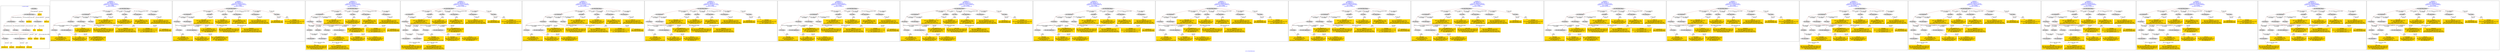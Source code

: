 digraph n0 {
fontcolor="blue"
remincross="true"
label="s12-s-19-artworks.json"
subgraph cluster_0 {
label="1-correct model"
n2[style="filled",color="white",fillcolor="lightgray",label="E12_Production1"];
n3[style="filled",color="white",fillcolor="lightgray",label="E21_Person1"];
n4[style="filled",color="white",fillcolor="lightgray",label="E55_Type1"];
n5[style="filled",color="white",fillcolor="lightgray",label="E52_Time-Span1"];
n6[style="filled",color="white",fillcolor="lightgray",label="E74_Group1"];
n7[style="filled",color="white",fillcolor="lightgray",label="E82_Actor_Appellation1"];
n8[shape="plaintext",style="filled",fillcolor="gold",label="artist_uri"];
n9[style="filled",color="white",fillcolor="lightgray",label="E22_Man-Made_Object1"];
n10[style="filled",color="white",fillcolor="lightgray",label="E35_Title1"];
n11[shape="plaintext",style="filled",fillcolor="gold",label="description"];
n12[style="filled",color="white",fillcolor="lightgray",label="E54_Dimension1"];
n13[shape="plaintext",style="filled",fillcolor="gold",label="object_uri"];
n14[shape="plaintext",style="filled",fillcolor="gold",label="title"];
n15[style="filled",color="white",fillcolor="lightgray",label="E38_Image1"];
n16[shape="plaintext",style="filled",fillcolor="gold",label="img_url"];
n17[shape="plaintext",style="filled",fillcolor="gold",label="date_made"];
n18[shape="plaintext",style="filled",fillcolor="gold",label="dimensions"];
n19[shape="plaintext",style="filled",fillcolor="gold",label="technique"];
n20[shape="plaintext",style="filled",fillcolor="gold",label="nationality_uri"];
n21[shape="plaintext",style="filled",fillcolor="gold",label="nationality"];
n22[shape="plaintext",style="filled",fillcolor="gold",label="artist_appellation_uri"];
n23[shape="plaintext",style="filled",fillcolor="gold",label="artist_name"];
}
subgraph cluster_1 {
label="candidate 0\nlink coherence:1.0\nnode coherence:1.0\nconfidence:0.4765950157596673\nmapping score:0.5338650052532224\ncost:21.99988\n-precision:0.55-recall:0.57"
n25[style="filled",color="white",fillcolor="lightgray",label="E12_Production1"];
n26[style="filled",color="white",fillcolor="lightgray",label="E21_Person1"];
n27[style="filled",color="white",fillcolor="lightgray",label="E52_Time-Span2"];
n28[style="filled",color="white",fillcolor="lightgray",label="E55_Type1"];
n29[style="filled",color="white",fillcolor="lightgray",label="E74_Group1"];
n30[style="filled",color="white",fillcolor="lightgray",label="E82_Actor_Appellation1"];
n31[style="filled",color="white",fillcolor="lightgray",label="E22_Man-Made_Object1"];
n32[style="filled",color="white",fillcolor="lightgray",label="E30_Right1"];
n33[style="filled",color="white",fillcolor="lightgray",label="E35_Title1"];
n34[style="filled",color="white",fillcolor="lightgray",label="E40_Legal_Body1"];
n35[style="filled",color="white",fillcolor="lightgray",label="E54_Dimension1"];
n36[shape="plaintext",style="filled",fillcolor="gold",label="nationality\n[E74_Group,label,0.538]\n[E74_Group,classLink,0.314]\n[E35_Title,label,0.14]\n[E29_Design_or_Procedure,P3_has_note,0.008]"];
n37[shape="plaintext",style="filled",fillcolor="gold",label="artist_name\n[E82_Actor_Appellation,label,0.54]\n[E35_Title,label,0.436]\n[E30_Right,P3_has_note,0.023]\n[E29_Design_or_Procedure,P3_has_note,0.001]"];
n38[shape="plaintext",style="filled",fillcolor="gold",label="img_url\n[E40_Legal_Body,label,0.544]\n[E30_Right,P3_has_note,0.376]\n[E35_Title,label,0.05]\n[E82_Actor_Appellation,label,0.029]"];
n39[shape="plaintext",style="filled",fillcolor="gold",label="title\n[E35_Title,label,0.818]\n[E82_Actor_Appellation,label,0.174]\n[E30_Right,P3_has_note,0.006]\n[E55_Type,label,0.002]"];
n40[shape="plaintext",style="filled",fillcolor="gold",label="date_made\n[E52_Time-Span,P82_at_some_time_within,0.41]\n[E52_Time-Span,P82a_begin_of_the_begin,0.301]\n[E52_Time-Span,P82b_end_of_the_end,0.23]\n[E52_Time-Span,label,0.059]"];
n41[shape="plaintext",style="filled",fillcolor="gold",label="description\n[E35_Title,label,0.834]\n[E82_Actor_Appellation,label,0.124]\n[E30_Right,P3_has_note,0.032]\n[E55_Type,label,0.011]"];
n42[shape="plaintext",style="filled",fillcolor="gold",label="technique\n[E55_Type,label,0.436]\n[E29_Design_or_Procedure,P3_has_note,0.433]\n[E35_Title,label,0.112]\n[E82_Actor_Appellation,label,0.019]"];
n43[shape="plaintext",style="filled",fillcolor="gold",label="nationality_uri\n[E55_Type,classLink,0.509]\n[E74_Group,classLink,0.491]"];
n44[shape="plaintext",style="filled",fillcolor="gold",label="object_uri\n[E54_Dimension,P3_has_note,0.847]\n[E82_Actor_Appellation,label,0.075]\n[E52_Time-Span,P82b_end_of_the_end,0.046]\n[E52_Time-Span,P82_at_some_time_within,0.032]"];
n45[shape="plaintext",style="filled",fillcolor="gold",label="dimensions\n[E54_Dimension,P3_has_note,0.821]\n[E82_Actor_Appellation,label,0.123]\n[E52_Time-Span,P82b_end_of_the_end,0.033]\n[E52_Time-Span,P82_at_some_time_within,0.023]"];
n46[shape="plaintext",style="filled",fillcolor="gold",label="artist_appellation_uri\n[E82_Actor_Appellation,classLink,0.897]\n[E21_Person,classLink,0.103]\n[E82_Actor_Appellation,label,0.0]\n[E35_Title,label,0.0]"];
n47[shape="plaintext",style="filled",fillcolor="gold",label="artist_uri\n[E21_Person,classLink,0.583]\n[E82_Actor_Appellation,classLink,0.417]\n[E82_Actor_Appellation,label,0.0]\n[E35_Title,label,0.0]"];
}
subgraph cluster_2 {
label="candidate 1\nlink coherence:1.0\nnode coherence:1.0\nconfidence:0.4765950157596673\nmapping score:0.5338650052532224\ncost:21.99989\n-precision:0.5-recall:0.52"
n49[style="filled",color="white",fillcolor="lightgray",label="E12_Production1"];
n50[style="filled",color="white",fillcolor="lightgray",label="E21_Person1"];
n51[style="filled",color="white",fillcolor="lightgray",label="E52_Time-Span2"];
n52[style="filled",color="white",fillcolor="lightgray",label="E74_Group1"];
n53[style="filled",color="white",fillcolor="lightgray",label="E82_Actor_Appellation1"];
n54[style="filled",color="white",fillcolor="lightgray",label="E22_Man-Made_Object1"];
n55[style="filled",color="white",fillcolor="lightgray",label="E30_Right1"];
n56[style="filled",color="white",fillcolor="lightgray",label="E35_Title1"];
n57[style="filled",color="white",fillcolor="lightgray",label="E40_Legal_Body1"];
n58[style="filled",color="white",fillcolor="lightgray",label="E54_Dimension1"];
n59[style="filled",color="white",fillcolor="lightgray",label="E55_Type2"];
n60[shape="plaintext",style="filled",fillcolor="gold",label="nationality\n[E74_Group,label,0.538]\n[E74_Group,classLink,0.314]\n[E35_Title,label,0.14]\n[E29_Design_or_Procedure,P3_has_note,0.008]"];
n61[shape="plaintext",style="filled",fillcolor="gold",label="artist_name\n[E82_Actor_Appellation,label,0.54]\n[E35_Title,label,0.436]\n[E30_Right,P3_has_note,0.023]\n[E29_Design_or_Procedure,P3_has_note,0.001]"];
n62[shape="plaintext",style="filled",fillcolor="gold",label="img_url\n[E40_Legal_Body,label,0.544]\n[E30_Right,P3_has_note,0.376]\n[E35_Title,label,0.05]\n[E82_Actor_Appellation,label,0.029]"];
n63[shape="plaintext",style="filled",fillcolor="gold",label="title\n[E35_Title,label,0.818]\n[E82_Actor_Appellation,label,0.174]\n[E30_Right,P3_has_note,0.006]\n[E55_Type,label,0.002]"];
n64[shape="plaintext",style="filled",fillcolor="gold",label="date_made\n[E52_Time-Span,P82_at_some_time_within,0.41]\n[E52_Time-Span,P82a_begin_of_the_begin,0.301]\n[E52_Time-Span,P82b_end_of_the_end,0.23]\n[E52_Time-Span,label,0.059]"];
n65[shape="plaintext",style="filled",fillcolor="gold",label="nationality_uri\n[E55_Type,classLink,0.509]\n[E74_Group,classLink,0.491]"];
n66[shape="plaintext",style="filled",fillcolor="gold",label="description\n[E35_Title,label,0.834]\n[E82_Actor_Appellation,label,0.124]\n[E30_Right,P3_has_note,0.032]\n[E55_Type,label,0.011]"];
n67[shape="plaintext",style="filled",fillcolor="gold",label="object_uri\n[E54_Dimension,P3_has_note,0.847]\n[E82_Actor_Appellation,label,0.075]\n[E52_Time-Span,P82b_end_of_the_end,0.046]\n[E52_Time-Span,P82_at_some_time_within,0.032]"];
n68[shape="plaintext",style="filled",fillcolor="gold",label="dimensions\n[E54_Dimension,P3_has_note,0.821]\n[E82_Actor_Appellation,label,0.123]\n[E52_Time-Span,P82b_end_of_the_end,0.033]\n[E52_Time-Span,P82_at_some_time_within,0.023]"];
n69[shape="plaintext",style="filled",fillcolor="gold",label="artist_appellation_uri\n[E82_Actor_Appellation,classLink,0.897]\n[E21_Person,classLink,0.103]\n[E82_Actor_Appellation,label,0.0]\n[E35_Title,label,0.0]"];
n70[shape="plaintext",style="filled",fillcolor="gold",label="artist_uri\n[E21_Person,classLink,0.583]\n[E82_Actor_Appellation,classLink,0.417]\n[E82_Actor_Appellation,label,0.0]\n[E35_Title,label,0.0]"];
n71[shape="plaintext",style="filled",fillcolor="gold",label="technique\n[E55_Type,label,0.436]\n[E29_Design_or_Procedure,P3_has_note,0.433]\n[E35_Title,label,0.112]\n[E82_Actor_Appellation,label,0.019]"];
}
subgraph cluster_3 {
label="candidate 10\nlink coherence:1.0\nnode coherence:1.0\nconfidence:0.39925831043155285\nmapping score:0.49419721458829535\ncost:24.99983\n-precision:0.44-recall:0.52"
n73[style="filled",color="white",fillcolor="lightgray",label="E12_Production1"];
n74[style="filled",color="white",fillcolor="lightgray",label="E21_Person1"];
n75[style="filled",color="white",fillcolor="lightgray",label="E55_Type1"];
n76[style="filled",color="white",fillcolor="lightgray",label="E67_Birth1"];
n77[style="filled",color="white",fillcolor="lightgray",label="E69_Death1"];
n78[style="filled",color="white",fillcolor="lightgray",label="E74_Group1"];
n79[style="filled",color="white",fillcolor="lightgray",label="E82_Actor_Appellation1"];
n80[style="filled",color="white",fillcolor="lightgray",label="E22_Man-Made_Object1"];
n81[style="filled",color="white",fillcolor="lightgray",label="E30_Right1"];
n82[style="filled",color="white",fillcolor="lightgray",label="E35_Title1"];
n83[style="filled",color="white",fillcolor="lightgray",label="E40_Legal_Body1"];
n84[style="filled",color="white",fillcolor="lightgray",label="E54_Dimension1"];
n85[style="filled",color="white",fillcolor="lightgray",label="E52_Time-Span1"];
n86[style="filled",color="white",fillcolor="lightgray",label="E52_Time-Span3"];
n87[shape="plaintext",style="filled",fillcolor="gold",label="nationality\n[E74_Group,label,0.538]\n[E74_Group,classLink,0.314]\n[E35_Title,label,0.14]\n[E29_Design_or_Procedure,P3_has_note,0.008]"];
n88[shape="plaintext",style="filled",fillcolor="gold",label="artist_name\n[E82_Actor_Appellation,label,0.54]\n[E35_Title,label,0.436]\n[E30_Right,P3_has_note,0.023]\n[E29_Design_or_Procedure,P3_has_note,0.001]"];
n89[shape="plaintext",style="filled",fillcolor="gold",label="img_url\n[E40_Legal_Body,label,0.544]\n[E30_Right,P3_has_note,0.376]\n[E35_Title,label,0.05]\n[E82_Actor_Appellation,label,0.029]"];
n90[shape="plaintext",style="filled",fillcolor="gold",label="description\n[E35_Title,label,0.834]\n[E82_Actor_Appellation,label,0.124]\n[E30_Right,P3_has_note,0.032]\n[E55_Type,label,0.011]"];
n91[shape="plaintext",style="filled",fillcolor="gold",label="title\n[E35_Title,label,0.818]\n[E82_Actor_Appellation,label,0.174]\n[E30_Right,P3_has_note,0.006]\n[E55_Type,label,0.002]"];
n92[shape="plaintext",style="filled",fillcolor="gold",label="technique\n[E55_Type,label,0.436]\n[E29_Design_or_Procedure,P3_has_note,0.433]\n[E35_Title,label,0.112]\n[E82_Actor_Appellation,label,0.019]"];
n93[shape="plaintext",style="filled",fillcolor="gold",label="nationality_uri\n[E55_Type,classLink,0.509]\n[E74_Group,classLink,0.491]"];
n94[shape="plaintext",style="filled",fillcolor="gold",label="artist_uri\n[E21_Person,classLink,0.583]\n[E82_Actor_Appellation,classLink,0.417]\n[E82_Actor_Appellation,label,0.0]\n[E35_Title,label,0.0]"];
n95[shape="plaintext",style="filled",fillcolor="gold",label="object_uri\n[E54_Dimension,P3_has_note,0.847]\n[E82_Actor_Appellation,label,0.075]\n[E52_Time-Span,P82b_end_of_the_end,0.046]\n[E52_Time-Span,P82_at_some_time_within,0.032]"];
n96[shape="plaintext",style="filled",fillcolor="gold",label="dimensions\n[E54_Dimension,P3_has_note,0.821]\n[E82_Actor_Appellation,label,0.123]\n[E52_Time-Span,P82b_end_of_the_end,0.033]\n[E52_Time-Span,P82_at_some_time_within,0.023]"];
n97[shape="plaintext",style="filled",fillcolor="gold",label="date_made\n[E52_Time-Span,P82_at_some_time_within,0.41]\n[E52_Time-Span,P82a_begin_of_the_begin,0.301]\n[E52_Time-Span,P82b_end_of_the_end,0.23]\n[E52_Time-Span,label,0.059]"];
n98[shape="plaintext",style="filled",fillcolor="gold",label="artist_appellation_uri\n[E82_Actor_Appellation,classLink,0.897]\n[E21_Person,classLink,0.103]\n[E82_Actor_Appellation,label,0.0]\n[E35_Title,label,0.0]"];
}
subgraph cluster_4 {
label="candidate 11\nlink coherence:1.0\nnode coherence:1.0\nconfidence:0.39925831043155285\nmapping score:0.49419721458829535\ncost:24.99984\n-precision:0.4-recall:0.48"
n100[style="filled",color="white",fillcolor="lightgray",label="E12_Production1"];
n101[style="filled",color="white",fillcolor="lightgray",label="E21_Person1"];
n102[style="filled",color="white",fillcolor="lightgray",label="E67_Birth1"];
n103[style="filled",color="white",fillcolor="lightgray",label="E69_Death1"];
n104[style="filled",color="white",fillcolor="lightgray",label="E74_Group1"];
n105[style="filled",color="white",fillcolor="lightgray",label="E82_Actor_Appellation1"];
n106[style="filled",color="white",fillcolor="lightgray",label="E22_Man-Made_Object1"];
n107[style="filled",color="white",fillcolor="lightgray",label="E30_Right1"];
n108[style="filled",color="white",fillcolor="lightgray",label="E35_Title1"];
n109[style="filled",color="white",fillcolor="lightgray",label="E40_Legal_Body1"];
n110[style="filled",color="white",fillcolor="lightgray",label="E54_Dimension1"];
n111[style="filled",color="white",fillcolor="lightgray",label="E55_Type2"];
n112[style="filled",color="white",fillcolor="lightgray",label="E52_Time-Span1"];
n113[style="filled",color="white",fillcolor="lightgray",label="E52_Time-Span3"];
n114[shape="plaintext",style="filled",fillcolor="gold",label="nationality\n[E74_Group,label,0.538]\n[E74_Group,classLink,0.314]\n[E35_Title,label,0.14]\n[E29_Design_or_Procedure,P3_has_note,0.008]"];
n115[shape="plaintext",style="filled",fillcolor="gold",label="artist_name\n[E82_Actor_Appellation,label,0.54]\n[E35_Title,label,0.436]\n[E30_Right,P3_has_note,0.023]\n[E29_Design_or_Procedure,P3_has_note,0.001]"];
n116[shape="plaintext",style="filled",fillcolor="gold",label="img_url\n[E40_Legal_Body,label,0.544]\n[E30_Right,P3_has_note,0.376]\n[E35_Title,label,0.05]\n[E82_Actor_Appellation,label,0.029]"];
n117[shape="plaintext",style="filled",fillcolor="gold",label="description\n[E35_Title,label,0.834]\n[E82_Actor_Appellation,label,0.124]\n[E30_Right,P3_has_note,0.032]\n[E55_Type,label,0.011]"];
n118[shape="plaintext",style="filled",fillcolor="gold",label="nationality_uri\n[E55_Type,classLink,0.509]\n[E74_Group,classLink,0.491]"];
n119[shape="plaintext",style="filled",fillcolor="gold",label="title\n[E35_Title,label,0.818]\n[E82_Actor_Appellation,label,0.174]\n[E30_Right,P3_has_note,0.006]\n[E55_Type,label,0.002]"];
n120[shape="plaintext",style="filled",fillcolor="gold",label="artist_uri\n[E21_Person,classLink,0.583]\n[E82_Actor_Appellation,classLink,0.417]\n[E82_Actor_Appellation,label,0.0]\n[E35_Title,label,0.0]"];
n121[shape="plaintext",style="filled",fillcolor="gold",label="object_uri\n[E54_Dimension,P3_has_note,0.847]\n[E82_Actor_Appellation,label,0.075]\n[E52_Time-Span,P82b_end_of_the_end,0.046]\n[E52_Time-Span,P82_at_some_time_within,0.032]"];
n122[shape="plaintext",style="filled",fillcolor="gold",label="dimensions\n[E54_Dimension,P3_has_note,0.821]\n[E82_Actor_Appellation,label,0.123]\n[E52_Time-Span,P82b_end_of_the_end,0.033]\n[E52_Time-Span,P82_at_some_time_within,0.023]"];
n123[shape="plaintext",style="filled",fillcolor="gold",label="date_made\n[E52_Time-Span,P82_at_some_time_within,0.41]\n[E52_Time-Span,P82a_begin_of_the_begin,0.301]\n[E52_Time-Span,P82b_end_of_the_end,0.23]\n[E52_Time-Span,label,0.059]"];
n124[shape="plaintext",style="filled",fillcolor="gold",label="artist_appellation_uri\n[E82_Actor_Appellation,classLink,0.897]\n[E21_Person,classLink,0.103]\n[E82_Actor_Appellation,label,0.0]\n[E35_Title,label,0.0]"];
n125[shape="plaintext",style="filled",fillcolor="gold",label="technique\n[E55_Type,label,0.436]\n[E29_Design_or_Procedure,P3_has_note,0.433]\n[E35_Title,label,0.112]\n[E82_Actor_Appellation,label,0.019]"];
}
subgraph cluster_5 {
label="candidate 12\nlink coherence:1.0\nnode coherence:1.0\nconfidence:0.3965049771417497\nmapping score:0.5071683257139166\ncost:21.99988\n-precision:0.45-recall:0.48"
n127[style="filled",color="white",fillcolor="lightgray",label="E12_Production1"];
n128[style="filled",color="white",fillcolor="lightgray",label="E21_Person1"];
n129[style="filled",color="white",fillcolor="lightgray",label="E52_Time-Span2"];
n130[style="filled",color="white",fillcolor="lightgray",label="E55_Type1"];
n131[style="filled",color="white",fillcolor="lightgray",label="E74_Group1"];
n132[style="filled",color="white",fillcolor="lightgray",label="E82_Actor_Appellation1"];
n133[style="filled",color="white",fillcolor="lightgray",label="E22_Man-Made_Object1"];
n134[style="filled",color="white",fillcolor="lightgray",label="E30_Right1"];
n135[style="filled",color="white",fillcolor="lightgray",label="E35_Title1"];
n136[style="filled",color="white",fillcolor="lightgray",label="E40_Legal_Body1"];
n137[style="filled",color="white",fillcolor="lightgray",label="E54_Dimension1"];
n138[shape="plaintext",style="filled",fillcolor="gold",label="nationality\n[E74_Group,label,0.538]\n[E74_Group,classLink,0.314]\n[E35_Title,label,0.14]\n[E29_Design_or_Procedure,P3_has_note,0.008]"];
n139[shape="plaintext",style="filled",fillcolor="gold",label="artist_name\n[E82_Actor_Appellation,label,0.54]\n[E35_Title,label,0.436]\n[E30_Right,P3_has_note,0.023]\n[E29_Design_or_Procedure,P3_has_note,0.001]"];
n140[shape="plaintext",style="filled",fillcolor="gold",label="img_url\n[E40_Legal_Body,label,0.544]\n[E30_Right,P3_has_note,0.376]\n[E35_Title,label,0.05]\n[E82_Actor_Appellation,label,0.029]"];
n141[shape="plaintext",style="filled",fillcolor="gold",label="title\n[E35_Title,label,0.818]\n[E82_Actor_Appellation,label,0.174]\n[E30_Right,P3_has_note,0.006]\n[E55_Type,label,0.002]"];
n142[shape="plaintext",style="filled",fillcolor="gold",label="date_made\n[E52_Time-Span,P82_at_some_time_within,0.41]\n[E52_Time-Span,P82a_begin_of_the_begin,0.301]\n[E52_Time-Span,P82b_end_of_the_end,0.23]\n[E52_Time-Span,label,0.059]"];
n143[shape="plaintext",style="filled",fillcolor="gold",label="description\n[E35_Title,label,0.834]\n[E82_Actor_Appellation,label,0.124]\n[E30_Right,P3_has_note,0.032]\n[E55_Type,label,0.011]"];
n144[shape="plaintext",style="filled",fillcolor="gold",label="technique\n[E55_Type,label,0.436]\n[E29_Design_or_Procedure,P3_has_note,0.433]\n[E35_Title,label,0.112]\n[E82_Actor_Appellation,label,0.019]"];
n145[shape="plaintext",style="filled",fillcolor="gold",label="nationality_uri\n[E55_Type,classLink,0.509]\n[E74_Group,classLink,0.491]"];
n146[shape="plaintext",style="filled",fillcolor="gold",label="artist_uri\n[E21_Person,classLink,0.583]\n[E82_Actor_Appellation,classLink,0.417]\n[E82_Actor_Appellation,label,0.0]\n[E35_Title,label,0.0]"];
n147[shape="plaintext",style="filled",fillcolor="gold",label="object_uri\n[E54_Dimension,P3_has_note,0.847]\n[E82_Actor_Appellation,label,0.075]\n[E52_Time-Span,P82b_end_of_the_end,0.046]\n[E52_Time-Span,P82_at_some_time_within,0.032]"];
n148[shape="plaintext",style="filled",fillcolor="gold",label="dimensions\n[E54_Dimension,P3_has_note,0.821]\n[E82_Actor_Appellation,label,0.123]\n[E52_Time-Span,P82b_end_of_the_end,0.033]\n[E52_Time-Span,P82_at_some_time_within,0.023]"];
n149[shape="plaintext",style="filled",fillcolor="gold",label="artist_appellation_uri\n[E82_Actor_Appellation,classLink,0.897]\n[E21_Person,classLink,0.103]\n[E82_Actor_Appellation,label,0.0]\n[E35_Title,label,0.0]"];
}
subgraph cluster_6 {
label="candidate 13\nlink coherence:1.0\nnode coherence:1.0\nconfidence:0.3965049771417497\nmapping score:0.5071683257139166\ncost:21.99989\n-precision:0.41-recall:0.43"
n151[style="filled",color="white",fillcolor="lightgray",label="E12_Production1"];
n152[style="filled",color="white",fillcolor="lightgray",label="E21_Person1"];
n153[style="filled",color="white",fillcolor="lightgray",label="E52_Time-Span2"];
n154[style="filled",color="white",fillcolor="lightgray",label="E74_Group1"];
n155[style="filled",color="white",fillcolor="lightgray",label="E82_Actor_Appellation1"];
n156[style="filled",color="white",fillcolor="lightgray",label="E22_Man-Made_Object1"];
n157[style="filled",color="white",fillcolor="lightgray",label="E30_Right1"];
n158[style="filled",color="white",fillcolor="lightgray",label="E35_Title1"];
n159[style="filled",color="white",fillcolor="lightgray",label="E40_Legal_Body1"];
n160[style="filled",color="white",fillcolor="lightgray",label="E54_Dimension1"];
n161[style="filled",color="white",fillcolor="lightgray",label="E55_Type2"];
n162[shape="plaintext",style="filled",fillcolor="gold",label="nationality\n[E74_Group,label,0.538]\n[E74_Group,classLink,0.314]\n[E35_Title,label,0.14]\n[E29_Design_or_Procedure,P3_has_note,0.008]"];
n163[shape="plaintext",style="filled",fillcolor="gold",label="artist_name\n[E82_Actor_Appellation,label,0.54]\n[E35_Title,label,0.436]\n[E30_Right,P3_has_note,0.023]\n[E29_Design_or_Procedure,P3_has_note,0.001]"];
n164[shape="plaintext",style="filled",fillcolor="gold",label="img_url\n[E40_Legal_Body,label,0.544]\n[E30_Right,P3_has_note,0.376]\n[E35_Title,label,0.05]\n[E82_Actor_Appellation,label,0.029]"];
n165[shape="plaintext",style="filled",fillcolor="gold",label="title\n[E35_Title,label,0.818]\n[E82_Actor_Appellation,label,0.174]\n[E30_Right,P3_has_note,0.006]\n[E55_Type,label,0.002]"];
n166[shape="plaintext",style="filled",fillcolor="gold",label="date_made\n[E52_Time-Span,P82_at_some_time_within,0.41]\n[E52_Time-Span,P82a_begin_of_the_begin,0.301]\n[E52_Time-Span,P82b_end_of_the_end,0.23]\n[E52_Time-Span,label,0.059]"];
n167[shape="plaintext",style="filled",fillcolor="gold",label="nationality_uri\n[E55_Type,classLink,0.509]\n[E74_Group,classLink,0.491]"];
n168[shape="plaintext",style="filled",fillcolor="gold",label="description\n[E35_Title,label,0.834]\n[E82_Actor_Appellation,label,0.124]\n[E30_Right,P3_has_note,0.032]\n[E55_Type,label,0.011]"];
n169[shape="plaintext",style="filled",fillcolor="gold",label="artist_uri\n[E21_Person,classLink,0.583]\n[E82_Actor_Appellation,classLink,0.417]\n[E82_Actor_Appellation,label,0.0]\n[E35_Title,label,0.0]"];
n170[shape="plaintext",style="filled",fillcolor="gold",label="object_uri\n[E54_Dimension,P3_has_note,0.847]\n[E82_Actor_Appellation,label,0.075]\n[E52_Time-Span,P82b_end_of_the_end,0.046]\n[E52_Time-Span,P82_at_some_time_within,0.032]"];
n171[shape="plaintext",style="filled",fillcolor="gold",label="dimensions\n[E54_Dimension,P3_has_note,0.821]\n[E82_Actor_Appellation,label,0.123]\n[E52_Time-Span,P82b_end_of_the_end,0.033]\n[E52_Time-Span,P82_at_some_time_within,0.023]"];
n172[shape="plaintext",style="filled",fillcolor="gold",label="artist_appellation_uri\n[E82_Actor_Appellation,classLink,0.897]\n[E21_Person,classLink,0.103]\n[E82_Actor_Appellation,label,0.0]\n[E35_Title,label,0.0]"];
n173[shape="plaintext",style="filled",fillcolor="gold",label="technique\n[E55_Type,label,0.436]\n[E29_Design_or_Procedure,P3_has_note,0.433]\n[E35_Title,label,0.112]\n[E82_Actor_Appellation,label,0.019]"];
}
subgraph cluster_7 {
label="candidate 14\nlink coherence:1.0\nnode coherence:1.0\nconfidence:0.3953929108508351\nmapping score:0.5067976369502784\ncost:21.99988\n-precision:0.5-recall:0.52"
n175[style="filled",color="white",fillcolor="lightgray",label="E12_Production1"];
n176[style="filled",color="white",fillcolor="lightgray",label="E21_Person1"];
n177[style="filled",color="white",fillcolor="lightgray",label="E52_Time-Span2"];
n178[style="filled",color="white",fillcolor="lightgray",label="E55_Type1"];
n179[style="filled",color="white",fillcolor="lightgray",label="E74_Group1"];
n180[style="filled",color="white",fillcolor="lightgray",label="E82_Actor_Appellation1"];
n181[style="filled",color="white",fillcolor="lightgray",label="E22_Man-Made_Object1"];
n182[style="filled",color="white",fillcolor="lightgray",label="E30_Right1"];
n183[style="filled",color="white",fillcolor="lightgray",label="E35_Title1"];
n184[style="filled",color="white",fillcolor="lightgray",label="E40_Legal_Body1"];
n185[style="filled",color="white",fillcolor="lightgray",label="E54_Dimension1"];
n186[shape="plaintext",style="filled",fillcolor="gold",label="nationality\n[E74_Group,label,0.538]\n[E74_Group,classLink,0.314]\n[E35_Title,label,0.14]\n[E29_Design_or_Procedure,P3_has_note,0.008]"];
n187[shape="plaintext",style="filled",fillcolor="gold",label="artist_name\n[E82_Actor_Appellation,label,0.54]\n[E35_Title,label,0.436]\n[E30_Right,P3_has_note,0.023]\n[E29_Design_or_Procedure,P3_has_note,0.001]"];
n188[shape="plaintext",style="filled",fillcolor="gold",label="img_url\n[E40_Legal_Body,label,0.544]\n[E30_Right,P3_has_note,0.376]\n[E35_Title,label,0.05]\n[E82_Actor_Appellation,label,0.029]"];
n189[shape="plaintext",style="filled",fillcolor="gold",label="title\n[E35_Title,label,0.818]\n[E82_Actor_Appellation,label,0.174]\n[E30_Right,P3_has_note,0.006]\n[E55_Type,label,0.002]"];
n190[shape="plaintext",style="filled",fillcolor="gold",label="date_made\n[E52_Time-Span,P82_at_some_time_within,0.41]\n[E52_Time-Span,P82a_begin_of_the_begin,0.301]\n[E52_Time-Span,P82b_end_of_the_end,0.23]\n[E52_Time-Span,label,0.059]"];
n191[shape="plaintext",style="filled",fillcolor="gold",label="description\n[E35_Title,label,0.834]\n[E82_Actor_Appellation,label,0.124]\n[E30_Right,P3_has_note,0.032]\n[E55_Type,label,0.011]"];
n192[shape="plaintext",style="filled",fillcolor="gold",label="technique\n[E55_Type,label,0.436]\n[E29_Design_or_Procedure,P3_has_note,0.433]\n[E35_Title,label,0.112]\n[E82_Actor_Appellation,label,0.019]"];
n193[shape="plaintext",style="filled",fillcolor="gold",label="nationality_uri\n[E55_Type,classLink,0.509]\n[E74_Group,classLink,0.491]"];
n194[shape="plaintext",style="filled",fillcolor="gold",label="artist_uri\n[E21_Person,classLink,0.583]\n[E82_Actor_Appellation,classLink,0.417]\n[E82_Actor_Appellation,label,0.0]\n[E35_Title,label,0.0]"];
n195[shape="plaintext",style="filled",fillcolor="gold",label="object_uri\n[E54_Dimension,P3_has_note,0.847]\n[E82_Actor_Appellation,label,0.075]\n[E52_Time-Span,P82b_end_of_the_end,0.046]\n[E52_Time-Span,P82_at_some_time_within,0.032]"];
n196[shape="plaintext",style="filled",fillcolor="gold",label="dimensions\n[E54_Dimension,P3_has_note,0.821]\n[E82_Actor_Appellation,label,0.123]\n[E52_Time-Span,P82b_end_of_the_end,0.033]\n[E52_Time-Span,P82_at_some_time_within,0.023]"];
n197[shape="plaintext",style="filled",fillcolor="gold",label="artist_appellation_uri\n[E82_Actor_Appellation,classLink,0.897]\n[E21_Person,classLink,0.103]\n[E82_Actor_Appellation,label,0.0]\n[E35_Title,label,0.0]"];
}
subgraph cluster_8 {
label="candidate 15\nlink coherence:1.0\nnode coherence:1.0\nconfidence:0.3953929108508351\nmapping score:0.5067976369502784\ncost:21.99989\n-precision:0.45-recall:0.48"
n199[style="filled",color="white",fillcolor="lightgray",label="E12_Production1"];
n200[style="filled",color="white",fillcolor="lightgray",label="E21_Person1"];
n201[style="filled",color="white",fillcolor="lightgray",label="E52_Time-Span2"];
n202[style="filled",color="white",fillcolor="lightgray",label="E74_Group1"];
n203[style="filled",color="white",fillcolor="lightgray",label="E82_Actor_Appellation1"];
n204[style="filled",color="white",fillcolor="lightgray",label="E22_Man-Made_Object1"];
n205[style="filled",color="white",fillcolor="lightgray",label="E30_Right1"];
n206[style="filled",color="white",fillcolor="lightgray",label="E35_Title1"];
n207[style="filled",color="white",fillcolor="lightgray",label="E40_Legal_Body1"];
n208[style="filled",color="white",fillcolor="lightgray",label="E54_Dimension1"];
n209[style="filled",color="white",fillcolor="lightgray",label="E55_Type2"];
n210[shape="plaintext",style="filled",fillcolor="gold",label="nationality\n[E74_Group,label,0.538]\n[E74_Group,classLink,0.314]\n[E35_Title,label,0.14]\n[E29_Design_or_Procedure,P3_has_note,0.008]"];
n211[shape="plaintext",style="filled",fillcolor="gold",label="artist_name\n[E82_Actor_Appellation,label,0.54]\n[E35_Title,label,0.436]\n[E30_Right,P3_has_note,0.023]\n[E29_Design_or_Procedure,P3_has_note,0.001]"];
n212[shape="plaintext",style="filled",fillcolor="gold",label="img_url\n[E40_Legal_Body,label,0.544]\n[E30_Right,P3_has_note,0.376]\n[E35_Title,label,0.05]\n[E82_Actor_Appellation,label,0.029]"];
n213[shape="plaintext",style="filled",fillcolor="gold",label="title\n[E35_Title,label,0.818]\n[E82_Actor_Appellation,label,0.174]\n[E30_Right,P3_has_note,0.006]\n[E55_Type,label,0.002]"];
n214[shape="plaintext",style="filled",fillcolor="gold",label="date_made\n[E52_Time-Span,P82_at_some_time_within,0.41]\n[E52_Time-Span,P82a_begin_of_the_begin,0.301]\n[E52_Time-Span,P82b_end_of_the_end,0.23]\n[E52_Time-Span,label,0.059]"];
n215[shape="plaintext",style="filled",fillcolor="gold",label="nationality_uri\n[E55_Type,classLink,0.509]\n[E74_Group,classLink,0.491]"];
n216[shape="plaintext",style="filled",fillcolor="gold",label="description\n[E35_Title,label,0.834]\n[E82_Actor_Appellation,label,0.124]\n[E30_Right,P3_has_note,0.032]\n[E55_Type,label,0.011]"];
n217[shape="plaintext",style="filled",fillcolor="gold",label="artist_uri\n[E21_Person,classLink,0.583]\n[E82_Actor_Appellation,classLink,0.417]\n[E82_Actor_Appellation,label,0.0]\n[E35_Title,label,0.0]"];
n218[shape="plaintext",style="filled",fillcolor="gold",label="object_uri\n[E54_Dimension,P3_has_note,0.847]\n[E82_Actor_Appellation,label,0.075]\n[E52_Time-Span,P82b_end_of_the_end,0.046]\n[E52_Time-Span,P82_at_some_time_within,0.032]"];
n219[shape="plaintext",style="filled",fillcolor="gold",label="dimensions\n[E54_Dimension,P3_has_note,0.821]\n[E82_Actor_Appellation,label,0.123]\n[E52_Time-Span,P82b_end_of_the_end,0.033]\n[E52_Time-Span,P82_at_some_time_within,0.023]"];
n220[shape="plaintext",style="filled",fillcolor="gold",label="artist_appellation_uri\n[E82_Actor_Appellation,classLink,0.897]\n[E21_Person,classLink,0.103]\n[E82_Actor_Appellation,label,0.0]\n[E35_Title,label,0.0]"];
n221[shape="plaintext",style="filled",fillcolor="gold",label="technique\n[E55_Type,label,0.436]\n[E29_Design_or_Procedure,P3_has_note,0.433]\n[E35_Title,label,0.112]\n[E82_Actor_Appellation,label,0.019]"];
}
subgraph cluster_9 {
label="candidate 16\nlink coherence:1.0\nnode coherence:1.0\nconfidence:0.3909665954897205\nmapping score:0.5053221984965736\ncost:21.99988\n-precision:0.5-recall:0.52"
n223[style="filled",color="white",fillcolor="lightgray",label="E12_Production1"];
n224[style="filled",color="white",fillcolor="lightgray",label="E21_Person1"];
n225[style="filled",color="white",fillcolor="lightgray",label="E52_Time-Span2"];
n226[style="filled",color="white",fillcolor="lightgray",label="E55_Type1"];
n227[style="filled",color="white",fillcolor="lightgray",label="E74_Group1"];
n228[style="filled",color="white",fillcolor="lightgray",label="E82_Actor_Appellation1"];
n229[style="filled",color="white",fillcolor="lightgray",label="E22_Man-Made_Object1"];
n230[style="filled",color="white",fillcolor="lightgray",label="E30_Right1"];
n231[style="filled",color="white",fillcolor="lightgray",label="E35_Title1"];
n232[style="filled",color="white",fillcolor="lightgray",label="E40_Legal_Body1"];
n233[style="filled",color="white",fillcolor="lightgray",label="E54_Dimension1"];
n234[shape="plaintext",style="filled",fillcolor="gold",label="nationality\n[E74_Group,label,0.538]\n[E74_Group,classLink,0.314]\n[E35_Title,label,0.14]\n[E29_Design_or_Procedure,P3_has_note,0.008]"];
n235[shape="plaintext",style="filled",fillcolor="gold",label="artist_name\n[E82_Actor_Appellation,label,0.54]\n[E35_Title,label,0.436]\n[E30_Right,P3_has_note,0.023]\n[E29_Design_or_Procedure,P3_has_note,0.001]"];
n236[shape="plaintext",style="filled",fillcolor="gold",label="img_url\n[E40_Legal_Body,label,0.544]\n[E30_Right,P3_has_note,0.376]\n[E35_Title,label,0.05]\n[E82_Actor_Appellation,label,0.029]"];
n237[shape="plaintext",style="filled",fillcolor="gold",label="description\n[E35_Title,label,0.834]\n[E82_Actor_Appellation,label,0.124]\n[E30_Right,P3_has_note,0.032]\n[E55_Type,label,0.011]"];
n238[shape="plaintext",style="filled",fillcolor="gold",label="date_made\n[E52_Time-Span,P82_at_some_time_within,0.41]\n[E52_Time-Span,P82a_begin_of_the_begin,0.301]\n[E52_Time-Span,P82b_end_of_the_end,0.23]\n[E52_Time-Span,label,0.059]"];
n239[shape="plaintext",style="filled",fillcolor="gold",label="title\n[E35_Title,label,0.818]\n[E82_Actor_Appellation,label,0.174]\n[E30_Right,P3_has_note,0.006]\n[E55_Type,label,0.002]"];
n240[shape="plaintext",style="filled",fillcolor="gold",label="technique\n[E55_Type,label,0.436]\n[E29_Design_or_Procedure,P3_has_note,0.433]\n[E35_Title,label,0.112]\n[E82_Actor_Appellation,label,0.019]"];
n241[shape="plaintext",style="filled",fillcolor="gold",label="nationality_uri\n[E55_Type,classLink,0.509]\n[E74_Group,classLink,0.491]"];
n242[shape="plaintext",style="filled",fillcolor="gold",label="artist_uri\n[E21_Person,classLink,0.583]\n[E82_Actor_Appellation,classLink,0.417]\n[E82_Actor_Appellation,label,0.0]\n[E35_Title,label,0.0]"];
n243[shape="plaintext",style="filled",fillcolor="gold",label="object_uri\n[E54_Dimension,P3_has_note,0.847]\n[E82_Actor_Appellation,label,0.075]\n[E52_Time-Span,P82b_end_of_the_end,0.046]\n[E52_Time-Span,P82_at_some_time_within,0.032]"];
n244[shape="plaintext",style="filled",fillcolor="gold",label="dimensions\n[E54_Dimension,P3_has_note,0.821]\n[E82_Actor_Appellation,label,0.123]\n[E52_Time-Span,P82b_end_of_the_end,0.033]\n[E52_Time-Span,P82_at_some_time_within,0.023]"];
n245[shape="plaintext",style="filled",fillcolor="gold",label="artist_appellation_uri\n[E82_Actor_Appellation,classLink,0.897]\n[E21_Person,classLink,0.103]\n[E82_Actor_Appellation,label,0.0]\n[E35_Title,label,0.0]"];
}
subgraph cluster_10 {
label="candidate 17\nlink coherence:1.0\nnode coherence:1.0\nconfidence:0.3909665954897205\nmapping score:0.5053221984965736\ncost:21.99989\n-precision:0.45-recall:0.48"
n247[style="filled",color="white",fillcolor="lightgray",label="E12_Production1"];
n248[style="filled",color="white",fillcolor="lightgray",label="E21_Person1"];
n249[style="filled",color="white",fillcolor="lightgray",label="E52_Time-Span2"];
n250[style="filled",color="white",fillcolor="lightgray",label="E74_Group1"];
n251[style="filled",color="white",fillcolor="lightgray",label="E82_Actor_Appellation1"];
n252[style="filled",color="white",fillcolor="lightgray",label="E22_Man-Made_Object1"];
n253[style="filled",color="white",fillcolor="lightgray",label="E30_Right1"];
n254[style="filled",color="white",fillcolor="lightgray",label="E35_Title1"];
n255[style="filled",color="white",fillcolor="lightgray",label="E40_Legal_Body1"];
n256[style="filled",color="white",fillcolor="lightgray",label="E54_Dimension1"];
n257[style="filled",color="white",fillcolor="lightgray",label="E55_Type2"];
n258[shape="plaintext",style="filled",fillcolor="gold",label="nationality\n[E74_Group,label,0.538]\n[E74_Group,classLink,0.314]\n[E35_Title,label,0.14]\n[E29_Design_or_Procedure,P3_has_note,0.008]"];
n259[shape="plaintext",style="filled",fillcolor="gold",label="artist_name\n[E82_Actor_Appellation,label,0.54]\n[E35_Title,label,0.436]\n[E30_Right,P3_has_note,0.023]\n[E29_Design_or_Procedure,P3_has_note,0.001]"];
n260[shape="plaintext",style="filled",fillcolor="gold",label="img_url\n[E40_Legal_Body,label,0.544]\n[E30_Right,P3_has_note,0.376]\n[E35_Title,label,0.05]\n[E82_Actor_Appellation,label,0.029]"];
n261[shape="plaintext",style="filled",fillcolor="gold",label="description\n[E35_Title,label,0.834]\n[E82_Actor_Appellation,label,0.124]\n[E30_Right,P3_has_note,0.032]\n[E55_Type,label,0.011]"];
n262[shape="plaintext",style="filled",fillcolor="gold",label="date_made\n[E52_Time-Span,P82_at_some_time_within,0.41]\n[E52_Time-Span,P82a_begin_of_the_begin,0.301]\n[E52_Time-Span,P82b_end_of_the_end,0.23]\n[E52_Time-Span,label,0.059]"];
n263[shape="plaintext",style="filled",fillcolor="gold",label="nationality_uri\n[E55_Type,classLink,0.509]\n[E74_Group,classLink,0.491]"];
n264[shape="plaintext",style="filled",fillcolor="gold",label="title\n[E35_Title,label,0.818]\n[E82_Actor_Appellation,label,0.174]\n[E30_Right,P3_has_note,0.006]\n[E55_Type,label,0.002]"];
n265[shape="plaintext",style="filled",fillcolor="gold",label="artist_uri\n[E21_Person,classLink,0.583]\n[E82_Actor_Appellation,classLink,0.417]\n[E82_Actor_Appellation,label,0.0]\n[E35_Title,label,0.0]"];
n266[shape="plaintext",style="filled",fillcolor="gold",label="object_uri\n[E54_Dimension,P3_has_note,0.847]\n[E82_Actor_Appellation,label,0.075]\n[E52_Time-Span,P82b_end_of_the_end,0.046]\n[E52_Time-Span,P82_at_some_time_within,0.032]"];
n267[shape="plaintext",style="filled",fillcolor="gold",label="dimensions\n[E54_Dimension,P3_has_note,0.821]\n[E82_Actor_Appellation,label,0.123]\n[E52_Time-Span,P82b_end_of_the_end,0.033]\n[E52_Time-Span,P82_at_some_time_within,0.023]"];
n268[shape="plaintext",style="filled",fillcolor="gold",label="artist_appellation_uri\n[E82_Actor_Appellation,classLink,0.897]\n[E21_Person,classLink,0.103]\n[E82_Actor_Appellation,label,0.0]\n[E35_Title,label,0.0]"];
n269[shape="plaintext",style="filled",fillcolor="gold",label="technique\n[E55_Type,label,0.436]\n[E29_Design_or_Procedure,P3_has_note,0.433]\n[E35_Title,label,0.112]\n[E82_Actor_Appellation,label,0.019]"];
}
subgraph cluster_11 {
label="candidate 18\nlink coherence:1.0\nnode coherence:1.0\nconfidence:0.38985452919880587\nmapping score:0.5049515097329352\ncost:21.99988\n-precision:0.55-recall:0.57"
n271[style="filled",color="white",fillcolor="lightgray",label="E12_Production1"];
n272[style="filled",color="white",fillcolor="lightgray",label="E21_Person1"];
n273[style="filled",color="white",fillcolor="lightgray",label="E52_Time-Span2"];
n274[style="filled",color="white",fillcolor="lightgray",label="E55_Type1"];
n275[style="filled",color="white",fillcolor="lightgray",label="E74_Group1"];
n276[style="filled",color="white",fillcolor="lightgray",label="E82_Actor_Appellation1"];
n277[style="filled",color="white",fillcolor="lightgray",label="E22_Man-Made_Object1"];
n278[style="filled",color="white",fillcolor="lightgray",label="E30_Right1"];
n279[style="filled",color="white",fillcolor="lightgray",label="E35_Title1"];
n280[style="filled",color="white",fillcolor="lightgray",label="E40_Legal_Body1"];
n281[style="filled",color="white",fillcolor="lightgray",label="E54_Dimension1"];
n282[shape="plaintext",style="filled",fillcolor="gold",label="nationality\n[E74_Group,label,0.538]\n[E74_Group,classLink,0.314]\n[E35_Title,label,0.14]\n[E29_Design_or_Procedure,P3_has_note,0.008]"];
n283[shape="plaintext",style="filled",fillcolor="gold",label="artist_name\n[E82_Actor_Appellation,label,0.54]\n[E35_Title,label,0.436]\n[E30_Right,P3_has_note,0.023]\n[E29_Design_or_Procedure,P3_has_note,0.001]"];
n284[shape="plaintext",style="filled",fillcolor="gold",label="img_url\n[E40_Legal_Body,label,0.544]\n[E30_Right,P3_has_note,0.376]\n[E35_Title,label,0.05]\n[E82_Actor_Appellation,label,0.029]"];
n285[shape="plaintext",style="filled",fillcolor="gold",label="description\n[E35_Title,label,0.834]\n[E82_Actor_Appellation,label,0.124]\n[E30_Right,P3_has_note,0.032]\n[E55_Type,label,0.011]"];
n286[shape="plaintext",style="filled",fillcolor="gold",label="date_made\n[E52_Time-Span,P82_at_some_time_within,0.41]\n[E52_Time-Span,P82a_begin_of_the_begin,0.301]\n[E52_Time-Span,P82b_end_of_the_end,0.23]\n[E52_Time-Span,label,0.059]"];
n287[shape="plaintext",style="filled",fillcolor="gold",label="title\n[E35_Title,label,0.818]\n[E82_Actor_Appellation,label,0.174]\n[E30_Right,P3_has_note,0.006]\n[E55_Type,label,0.002]"];
n288[shape="plaintext",style="filled",fillcolor="gold",label="technique\n[E55_Type,label,0.436]\n[E29_Design_or_Procedure,P3_has_note,0.433]\n[E35_Title,label,0.112]\n[E82_Actor_Appellation,label,0.019]"];
n289[shape="plaintext",style="filled",fillcolor="gold",label="nationality_uri\n[E55_Type,classLink,0.509]\n[E74_Group,classLink,0.491]"];
n290[shape="plaintext",style="filled",fillcolor="gold",label="artist_uri\n[E21_Person,classLink,0.583]\n[E82_Actor_Appellation,classLink,0.417]\n[E82_Actor_Appellation,label,0.0]\n[E35_Title,label,0.0]"];
n291[shape="plaintext",style="filled",fillcolor="gold",label="object_uri\n[E54_Dimension,P3_has_note,0.847]\n[E82_Actor_Appellation,label,0.075]\n[E52_Time-Span,P82b_end_of_the_end,0.046]\n[E52_Time-Span,P82_at_some_time_within,0.032]"];
n292[shape="plaintext",style="filled",fillcolor="gold",label="dimensions\n[E54_Dimension,P3_has_note,0.821]\n[E82_Actor_Appellation,label,0.123]\n[E52_Time-Span,P82b_end_of_the_end,0.033]\n[E52_Time-Span,P82_at_some_time_within,0.023]"];
n293[shape="plaintext",style="filled",fillcolor="gold",label="artist_appellation_uri\n[E82_Actor_Appellation,classLink,0.897]\n[E21_Person,classLink,0.103]\n[E82_Actor_Appellation,label,0.0]\n[E35_Title,label,0.0]"];
}
subgraph cluster_12 {
label="candidate 19\nlink coherence:1.0\nnode coherence:1.0\nconfidence:0.38985452919880587\nmapping score:0.5049515097329352\ncost:21.99989\n-precision:0.5-recall:0.52"
n295[style="filled",color="white",fillcolor="lightgray",label="E12_Production1"];
n296[style="filled",color="white",fillcolor="lightgray",label="E21_Person1"];
n297[style="filled",color="white",fillcolor="lightgray",label="E52_Time-Span2"];
n298[style="filled",color="white",fillcolor="lightgray",label="E74_Group1"];
n299[style="filled",color="white",fillcolor="lightgray",label="E82_Actor_Appellation1"];
n300[style="filled",color="white",fillcolor="lightgray",label="E22_Man-Made_Object1"];
n301[style="filled",color="white",fillcolor="lightgray",label="E30_Right1"];
n302[style="filled",color="white",fillcolor="lightgray",label="E35_Title1"];
n303[style="filled",color="white",fillcolor="lightgray",label="E40_Legal_Body1"];
n304[style="filled",color="white",fillcolor="lightgray",label="E54_Dimension1"];
n305[style="filled",color="white",fillcolor="lightgray",label="E55_Type2"];
n306[shape="plaintext",style="filled",fillcolor="gold",label="nationality\n[E74_Group,label,0.538]\n[E74_Group,classLink,0.314]\n[E35_Title,label,0.14]\n[E29_Design_or_Procedure,P3_has_note,0.008]"];
n307[shape="plaintext",style="filled",fillcolor="gold",label="artist_name\n[E82_Actor_Appellation,label,0.54]\n[E35_Title,label,0.436]\n[E30_Right,P3_has_note,0.023]\n[E29_Design_or_Procedure,P3_has_note,0.001]"];
n308[shape="plaintext",style="filled",fillcolor="gold",label="img_url\n[E40_Legal_Body,label,0.544]\n[E30_Right,P3_has_note,0.376]\n[E35_Title,label,0.05]\n[E82_Actor_Appellation,label,0.029]"];
n309[shape="plaintext",style="filled",fillcolor="gold",label="description\n[E35_Title,label,0.834]\n[E82_Actor_Appellation,label,0.124]\n[E30_Right,P3_has_note,0.032]\n[E55_Type,label,0.011]"];
n310[shape="plaintext",style="filled",fillcolor="gold",label="date_made\n[E52_Time-Span,P82_at_some_time_within,0.41]\n[E52_Time-Span,P82a_begin_of_the_begin,0.301]\n[E52_Time-Span,P82b_end_of_the_end,0.23]\n[E52_Time-Span,label,0.059]"];
n311[shape="plaintext",style="filled",fillcolor="gold",label="nationality_uri\n[E55_Type,classLink,0.509]\n[E74_Group,classLink,0.491]"];
n312[shape="plaintext",style="filled",fillcolor="gold",label="title\n[E35_Title,label,0.818]\n[E82_Actor_Appellation,label,0.174]\n[E30_Right,P3_has_note,0.006]\n[E55_Type,label,0.002]"];
n313[shape="plaintext",style="filled",fillcolor="gold",label="artist_uri\n[E21_Person,classLink,0.583]\n[E82_Actor_Appellation,classLink,0.417]\n[E82_Actor_Appellation,label,0.0]\n[E35_Title,label,0.0]"];
n314[shape="plaintext",style="filled",fillcolor="gold",label="object_uri\n[E54_Dimension,P3_has_note,0.847]\n[E82_Actor_Appellation,label,0.075]\n[E52_Time-Span,P82b_end_of_the_end,0.046]\n[E52_Time-Span,P82_at_some_time_within,0.032]"];
n315[shape="plaintext",style="filled",fillcolor="gold",label="dimensions\n[E54_Dimension,P3_has_note,0.821]\n[E82_Actor_Appellation,label,0.123]\n[E52_Time-Span,P82b_end_of_the_end,0.033]\n[E52_Time-Span,P82_at_some_time_within,0.023]"];
n316[shape="plaintext",style="filled",fillcolor="gold",label="artist_appellation_uri\n[E82_Actor_Appellation,classLink,0.897]\n[E21_Person,classLink,0.103]\n[E82_Actor_Appellation,label,0.0]\n[E35_Title,label,0.0]"];
n317[shape="plaintext",style="filled",fillcolor="gold",label="technique\n[E55_Type,label,0.436]\n[E29_Design_or_Procedure,P3_has_note,0.433]\n[E35_Title,label,0.112]\n[E82_Actor_Appellation,label,0.019]"];
}
subgraph cluster_13 {
label="candidate 2\nlink coherence:1.0\nnode coherence:1.0\nconfidence:0.4710566341076381\nmapping score:0.5320188780358793\ncost:21.99988\n-precision:0.59-recall:0.62"
n319[style="filled",color="white",fillcolor="lightgray",label="E12_Production1"];
n320[style="filled",color="white",fillcolor="lightgray",label="E21_Person1"];
n321[style="filled",color="white",fillcolor="lightgray",label="E52_Time-Span2"];
n322[style="filled",color="white",fillcolor="lightgray",label="E55_Type1"];
n323[style="filled",color="white",fillcolor="lightgray",label="E74_Group1"];
n324[style="filled",color="white",fillcolor="lightgray",label="E82_Actor_Appellation1"];
n325[style="filled",color="white",fillcolor="lightgray",label="E22_Man-Made_Object1"];
n326[style="filled",color="white",fillcolor="lightgray",label="E30_Right1"];
n327[style="filled",color="white",fillcolor="lightgray",label="E35_Title1"];
n328[style="filled",color="white",fillcolor="lightgray",label="E40_Legal_Body1"];
n329[style="filled",color="white",fillcolor="lightgray",label="E54_Dimension1"];
n330[shape="plaintext",style="filled",fillcolor="gold",label="nationality\n[E74_Group,label,0.538]\n[E74_Group,classLink,0.314]\n[E35_Title,label,0.14]\n[E29_Design_or_Procedure,P3_has_note,0.008]"];
n331[shape="plaintext",style="filled",fillcolor="gold",label="artist_name\n[E82_Actor_Appellation,label,0.54]\n[E35_Title,label,0.436]\n[E30_Right,P3_has_note,0.023]\n[E29_Design_or_Procedure,P3_has_note,0.001]"];
n332[shape="plaintext",style="filled",fillcolor="gold",label="img_url\n[E40_Legal_Body,label,0.544]\n[E30_Right,P3_has_note,0.376]\n[E35_Title,label,0.05]\n[E82_Actor_Appellation,label,0.029]"];
n333[shape="plaintext",style="filled",fillcolor="gold",label="description\n[E35_Title,label,0.834]\n[E82_Actor_Appellation,label,0.124]\n[E30_Right,P3_has_note,0.032]\n[E55_Type,label,0.011]"];
n334[shape="plaintext",style="filled",fillcolor="gold",label="date_made\n[E52_Time-Span,P82_at_some_time_within,0.41]\n[E52_Time-Span,P82a_begin_of_the_begin,0.301]\n[E52_Time-Span,P82b_end_of_the_end,0.23]\n[E52_Time-Span,label,0.059]"];
n335[shape="plaintext",style="filled",fillcolor="gold",label="title\n[E35_Title,label,0.818]\n[E82_Actor_Appellation,label,0.174]\n[E30_Right,P3_has_note,0.006]\n[E55_Type,label,0.002]"];
n336[shape="plaintext",style="filled",fillcolor="gold",label="technique\n[E55_Type,label,0.436]\n[E29_Design_or_Procedure,P3_has_note,0.433]\n[E35_Title,label,0.112]\n[E82_Actor_Appellation,label,0.019]"];
n337[shape="plaintext",style="filled",fillcolor="gold",label="nationality_uri\n[E55_Type,classLink,0.509]\n[E74_Group,classLink,0.491]"];
n338[shape="plaintext",style="filled",fillcolor="gold",label="object_uri\n[E54_Dimension,P3_has_note,0.847]\n[E82_Actor_Appellation,label,0.075]\n[E52_Time-Span,P82b_end_of_the_end,0.046]\n[E52_Time-Span,P82_at_some_time_within,0.032]"];
n339[shape="plaintext",style="filled",fillcolor="gold",label="dimensions\n[E54_Dimension,P3_has_note,0.821]\n[E82_Actor_Appellation,label,0.123]\n[E52_Time-Span,P82b_end_of_the_end,0.033]\n[E52_Time-Span,P82_at_some_time_within,0.023]"];
n340[shape="plaintext",style="filled",fillcolor="gold",label="artist_appellation_uri\n[E82_Actor_Appellation,classLink,0.897]\n[E21_Person,classLink,0.103]\n[E82_Actor_Appellation,label,0.0]\n[E35_Title,label,0.0]"];
n341[shape="plaintext",style="filled",fillcolor="gold",label="artist_uri\n[E21_Person,classLink,0.583]\n[E82_Actor_Appellation,classLink,0.417]\n[E82_Actor_Appellation,label,0.0]\n[E35_Title,label,0.0]"];
}
subgraph cluster_14 {
label="candidate 3\nlink coherence:1.0\nnode coherence:1.0\nconfidence:0.4710566341076381\nmapping score:0.5320188780358793\ncost:21.99989\n-precision:0.55-recall:0.57"
n343[style="filled",color="white",fillcolor="lightgray",label="E12_Production1"];
n344[style="filled",color="white",fillcolor="lightgray",label="E21_Person1"];
n345[style="filled",color="white",fillcolor="lightgray",label="E52_Time-Span2"];
n346[style="filled",color="white",fillcolor="lightgray",label="E74_Group1"];
n347[style="filled",color="white",fillcolor="lightgray",label="E82_Actor_Appellation1"];
n348[style="filled",color="white",fillcolor="lightgray",label="E22_Man-Made_Object1"];
n349[style="filled",color="white",fillcolor="lightgray",label="E30_Right1"];
n350[style="filled",color="white",fillcolor="lightgray",label="E35_Title1"];
n351[style="filled",color="white",fillcolor="lightgray",label="E40_Legal_Body1"];
n352[style="filled",color="white",fillcolor="lightgray",label="E54_Dimension1"];
n353[style="filled",color="white",fillcolor="lightgray",label="E55_Type2"];
n354[shape="plaintext",style="filled",fillcolor="gold",label="nationality\n[E74_Group,label,0.538]\n[E74_Group,classLink,0.314]\n[E35_Title,label,0.14]\n[E29_Design_or_Procedure,P3_has_note,0.008]"];
n355[shape="plaintext",style="filled",fillcolor="gold",label="artist_name\n[E82_Actor_Appellation,label,0.54]\n[E35_Title,label,0.436]\n[E30_Right,P3_has_note,0.023]\n[E29_Design_or_Procedure,P3_has_note,0.001]"];
n356[shape="plaintext",style="filled",fillcolor="gold",label="img_url\n[E40_Legal_Body,label,0.544]\n[E30_Right,P3_has_note,0.376]\n[E35_Title,label,0.05]\n[E82_Actor_Appellation,label,0.029]"];
n357[shape="plaintext",style="filled",fillcolor="gold",label="description\n[E35_Title,label,0.834]\n[E82_Actor_Appellation,label,0.124]\n[E30_Right,P3_has_note,0.032]\n[E55_Type,label,0.011]"];
n358[shape="plaintext",style="filled",fillcolor="gold",label="date_made\n[E52_Time-Span,P82_at_some_time_within,0.41]\n[E52_Time-Span,P82a_begin_of_the_begin,0.301]\n[E52_Time-Span,P82b_end_of_the_end,0.23]\n[E52_Time-Span,label,0.059]"];
n359[shape="plaintext",style="filled",fillcolor="gold",label="nationality_uri\n[E55_Type,classLink,0.509]\n[E74_Group,classLink,0.491]"];
n360[shape="plaintext",style="filled",fillcolor="gold",label="title\n[E35_Title,label,0.818]\n[E82_Actor_Appellation,label,0.174]\n[E30_Right,P3_has_note,0.006]\n[E55_Type,label,0.002]"];
n361[shape="plaintext",style="filled",fillcolor="gold",label="object_uri\n[E54_Dimension,P3_has_note,0.847]\n[E82_Actor_Appellation,label,0.075]\n[E52_Time-Span,P82b_end_of_the_end,0.046]\n[E52_Time-Span,P82_at_some_time_within,0.032]"];
n362[shape="plaintext",style="filled",fillcolor="gold",label="dimensions\n[E54_Dimension,P3_has_note,0.821]\n[E82_Actor_Appellation,label,0.123]\n[E52_Time-Span,P82b_end_of_the_end,0.033]\n[E52_Time-Span,P82_at_some_time_within,0.023]"];
n363[shape="plaintext",style="filled",fillcolor="gold",label="artist_appellation_uri\n[E82_Actor_Appellation,classLink,0.897]\n[E21_Person,classLink,0.103]\n[E82_Actor_Appellation,label,0.0]\n[E35_Title,label,0.0]"];
n364[shape="plaintext",style="filled",fillcolor="gold",label="artist_uri\n[E21_Person,classLink,0.583]\n[E82_Actor_Appellation,classLink,0.417]\n[E82_Actor_Appellation,label,0.0]\n[E35_Title,label,0.0]"];
n365[shape="plaintext",style="filled",fillcolor="gold",label="technique\n[E55_Type,label,0.436]\n[E29_Design_or_Procedure,P3_has_note,0.433]\n[E35_Title,label,0.112]\n[E82_Actor_Appellation,label,0.019]"];
}
subgraph cluster_15 {
label="candidate 4\nlink coherence:1.0\nnode coherence:1.0\nconfidence:0.4056244710485893\nmapping score:0.4963192681273075\ncost:23.99985\n-precision:0.42-recall:0.48"
n367[style="filled",color="white",fillcolor="lightgray",label="E12_Production1"];
n368[style="filled",color="white",fillcolor="lightgray",label="E21_Person1"];
n369[style="filled",color="white",fillcolor="lightgray",label="E52_Time-Span2"];
n370[style="filled",color="white",fillcolor="lightgray",label="E55_Type1"];
n371[style="filled",color="white",fillcolor="lightgray",label="E67_Birth1"];
n372[style="filled",color="white",fillcolor="lightgray",label="E74_Group1"];
n373[style="filled",color="white",fillcolor="lightgray",label="E82_Actor_Appellation1"];
n374[style="filled",color="white",fillcolor="lightgray",label="E22_Man-Made_Object1"];
n375[style="filled",color="white",fillcolor="lightgray",label="E30_Right1"];
n376[style="filled",color="white",fillcolor="lightgray",label="E35_Title1"];
n377[style="filled",color="white",fillcolor="lightgray",label="E40_Legal_Body1"];
n378[style="filled",color="white",fillcolor="lightgray",label="E54_Dimension1"];
n379[style="filled",color="white",fillcolor="lightgray",label="E52_Time-Span1"];
n380[shape="plaintext",style="filled",fillcolor="gold",label="nationality\n[E74_Group,label,0.538]\n[E74_Group,classLink,0.314]\n[E35_Title,label,0.14]\n[E29_Design_or_Procedure,P3_has_note,0.008]"];
n381[shape="plaintext",style="filled",fillcolor="gold",label="artist_name\n[E82_Actor_Appellation,label,0.54]\n[E35_Title,label,0.436]\n[E30_Right,P3_has_note,0.023]\n[E29_Design_or_Procedure,P3_has_note,0.001]"];
n382[shape="plaintext",style="filled",fillcolor="gold",label="img_url\n[E40_Legal_Body,label,0.544]\n[E30_Right,P3_has_note,0.376]\n[E35_Title,label,0.05]\n[E82_Actor_Appellation,label,0.029]"];
n383[shape="plaintext",style="filled",fillcolor="gold",label="title\n[E35_Title,label,0.818]\n[E82_Actor_Appellation,label,0.174]\n[E30_Right,P3_has_note,0.006]\n[E55_Type,label,0.002]"];
n384[shape="plaintext",style="filled",fillcolor="gold",label="description\n[E35_Title,label,0.834]\n[E82_Actor_Appellation,label,0.124]\n[E30_Right,P3_has_note,0.032]\n[E55_Type,label,0.011]"];
n385[shape="plaintext",style="filled",fillcolor="gold",label="technique\n[E55_Type,label,0.436]\n[E29_Design_or_Procedure,P3_has_note,0.433]\n[E35_Title,label,0.112]\n[E82_Actor_Appellation,label,0.019]"];
n386[shape="plaintext",style="filled",fillcolor="gold",label="nationality_uri\n[E55_Type,classLink,0.509]\n[E74_Group,classLink,0.491]"];
n387[shape="plaintext",style="filled",fillcolor="gold",label="artist_uri\n[E21_Person,classLink,0.583]\n[E82_Actor_Appellation,classLink,0.417]\n[E82_Actor_Appellation,label,0.0]\n[E35_Title,label,0.0]"];
n388[shape="plaintext",style="filled",fillcolor="gold",label="object_uri\n[E54_Dimension,P3_has_note,0.847]\n[E82_Actor_Appellation,label,0.075]\n[E52_Time-Span,P82b_end_of_the_end,0.046]\n[E52_Time-Span,P82_at_some_time_within,0.032]"];
n389[shape="plaintext",style="filled",fillcolor="gold",label="dimensions\n[E54_Dimension,P3_has_note,0.821]\n[E82_Actor_Appellation,label,0.123]\n[E52_Time-Span,P82b_end_of_the_end,0.033]\n[E52_Time-Span,P82_at_some_time_within,0.023]"];
n390[shape="plaintext",style="filled",fillcolor="gold",label="date_made\n[E52_Time-Span,P82_at_some_time_within,0.41]\n[E52_Time-Span,P82a_begin_of_the_begin,0.301]\n[E52_Time-Span,P82b_end_of_the_end,0.23]\n[E52_Time-Span,label,0.059]"];
n391[shape="plaintext",style="filled",fillcolor="gold",label="artist_appellation_uri\n[E82_Actor_Appellation,classLink,0.897]\n[E21_Person,classLink,0.103]\n[E82_Actor_Appellation,label,0.0]\n[E35_Title,label,0.0]"];
}
subgraph cluster_16 {
label="candidate 5\nlink coherence:1.0\nnode coherence:1.0\nconfidence:0.4056244710485893\nmapping score:0.4963192681273075\ncost:23.99986\n-precision:0.38-recall:0.43"
n393[style="filled",color="white",fillcolor="lightgray",label="E12_Production1"];
n394[style="filled",color="white",fillcolor="lightgray",label="E21_Person1"];
n395[style="filled",color="white",fillcolor="lightgray",label="E52_Time-Span2"];
n396[style="filled",color="white",fillcolor="lightgray",label="E67_Birth1"];
n397[style="filled",color="white",fillcolor="lightgray",label="E74_Group1"];
n398[style="filled",color="white",fillcolor="lightgray",label="E82_Actor_Appellation1"];
n399[style="filled",color="white",fillcolor="lightgray",label="E22_Man-Made_Object1"];
n400[style="filled",color="white",fillcolor="lightgray",label="E30_Right1"];
n401[style="filled",color="white",fillcolor="lightgray",label="E35_Title1"];
n402[style="filled",color="white",fillcolor="lightgray",label="E40_Legal_Body1"];
n403[style="filled",color="white",fillcolor="lightgray",label="E54_Dimension1"];
n404[style="filled",color="white",fillcolor="lightgray",label="E55_Type2"];
n405[style="filled",color="white",fillcolor="lightgray",label="E52_Time-Span1"];
n406[shape="plaintext",style="filled",fillcolor="gold",label="nationality\n[E74_Group,label,0.538]\n[E74_Group,classLink,0.314]\n[E35_Title,label,0.14]\n[E29_Design_or_Procedure,P3_has_note,0.008]"];
n407[shape="plaintext",style="filled",fillcolor="gold",label="artist_name\n[E82_Actor_Appellation,label,0.54]\n[E35_Title,label,0.436]\n[E30_Right,P3_has_note,0.023]\n[E29_Design_or_Procedure,P3_has_note,0.001]"];
n408[shape="plaintext",style="filled",fillcolor="gold",label="img_url\n[E40_Legal_Body,label,0.544]\n[E30_Right,P3_has_note,0.376]\n[E35_Title,label,0.05]\n[E82_Actor_Appellation,label,0.029]"];
n409[shape="plaintext",style="filled",fillcolor="gold",label="title\n[E35_Title,label,0.818]\n[E82_Actor_Appellation,label,0.174]\n[E30_Right,P3_has_note,0.006]\n[E55_Type,label,0.002]"];
n410[shape="plaintext",style="filled",fillcolor="gold",label="nationality_uri\n[E55_Type,classLink,0.509]\n[E74_Group,classLink,0.491]"];
n411[shape="plaintext",style="filled",fillcolor="gold",label="description\n[E35_Title,label,0.834]\n[E82_Actor_Appellation,label,0.124]\n[E30_Right,P3_has_note,0.032]\n[E55_Type,label,0.011]"];
n412[shape="plaintext",style="filled",fillcolor="gold",label="artist_uri\n[E21_Person,classLink,0.583]\n[E82_Actor_Appellation,classLink,0.417]\n[E82_Actor_Appellation,label,0.0]\n[E35_Title,label,0.0]"];
n413[shape="plaintext",style="filled",fillcolor="gold",label="object_uri\n[E54_Dimension,P3_has_note,0.847]\n[E82_Actor_Appellation,label,0.075]\n[E52_Time-Span,P82b_end_of_the_end,0.046]\n[E52_Time-Span,P82_at_some_time_within,0.032]"];
n414[shape="plaintext",style="filled",fillcolor="gold",label="dimensions\n[E54_Dimension,P3_has_note,0.821]\n[E82_Actor_Appellation,label,0.123]\n[E52_Time-Span,P82b_end_of_the_end,0.033]\n[E52_Time-Span,P82_at_some_time_within,0.023]"];
n415[shape="plaintext",style="filled",fillcolor="gold",label="date_made\n[E52_Time-Span,P82_at_some_time_within,0.41]\n[E52_Time-Span,P82a_begin_of_the_begin,0.301]\n[E52_Time-Span,P82b_end_of_the_end,0.23]\n[E52_Time-Span,label,0.059]"];
n416[shape="plaintext",style="filled",fillcolor="gold",label="artist_appellation_uri\n[E82_Actor_Appellation,classLink,0.897]\n[E21_Person,classLink,0.103]\n[E82_Actor_Appellation,label,0.0]\n[E35_Title,label,0.0]"];
n417[shape="plaintext",style="filled",fillcolor="gold",label="technique\n[E55_Type,label,0.436]\n[E29_Design_or_Procedure,P3_has_note,0.433]\n[E35_Title,label,0.112]\n[E82_Actor_Appellation,label,0.019]"];
}
subgraph cluster_17 {
label="candidate 6\nlink coherence:1.0\nnode coherence:1.0\nconfidence:0.4047966920835821\nmapping score:0.49604334180563847\ncost:24.99983\n-precision:0.4-recall:0.48"
n419[style="filled",color="white",fillcolor="lightgray",label="E12_Production1"];
n420[style="filled",color="white",fillcolor="lightgray",label="E21_Person1"];
n421[style="filled",color="white",fillcolor="lightgray",label="E55_Type1"];
n422[style="filled",color="white",fillcolor="lightgray",label="E67_Birth1"];
n423[style="filled",color="white",fillcolor="lightgray",label="E69_Death1"];
n424[style="filled",color="white",fillcolor="lightgray",label="E74_Group1"];
n425[style="filled",color="white",fillcolor="lightgray",label="E82_Actor_Appellation1"];
n426[style="filled",color="white",fillcolor="lightgray",label="E22_Man-Made_Object1"];
n427[style="filled",color="white",fillcolor="lightgray",label="E30_Right1"];
n428[style="filled",color="white",fillcolor="lightgray",label="E35_Title1"];
n429[style="filled",color="white",fillcolor="lightgray",label="E40_Legal_Body1"];
n430[style="filled",color="white",fillcolor="lightgray",label="E54_Dimension1"];
n431[style="filled",color="white",fillcolor="lightgray",label="E52_Time-Span1"];
n432[style="filled",color="white",fillcolor="lightgray",label="E52_Time-Span3"];
n433[shape="plaintext",style="filled",fillcolor="gold",label="nationality\n[E74_Group,label,0.538]\n[E74_Group,classLink,0.314]\n[E35_Title,label,0.14]\n[E29_Design_or_Procedure,P3_has_note,0.008]"];
n434[shape="plaintext",style="filled",fillcolor="gold",label="artist_name\n[E82_Actor_Appellation,label,0.54]\n[E35_Title,label,0.436]\n[E30_Right,P3_has_note,0.023]\n[E29_Design_or_Procedure,P3_has_note,0.001]"];
n435[shape="plaintext",style="filled",fillcolor="gold",label="img_url\n[E40_Legal_Body,label,0.544]\n[E30_Right,P3_has_note,0.376]\n[E35_Title,label,0.05]\n[E82_Actor_Appellation,label,0.029]"];
n436[shape="plaintext",style="filled",fillcolor="gold",label="title\n[E35_Title,label,0.818]\n[E82_Actor_Appellation,label,0.174]\n[E30_Right,P3_has_note,0.006]\n[E55_Type,label,0.002]"];
n437[shape="plaintext",style="filled",fillcolor="gold",label="description\n[E35_Title,label,0.834]\n[E82_Actor_Appellation,label,0.124]\n[E30_Right,P3_has_note,0.032]\n[E55_Type,label,0.011]"];
n438[shape="plaintext",style="filled",fillcolor="gold",label="technique\n[E55_Type,label,0.436]\n[E29_Design_or_Procedure,P3_has_note,0.433]\n[E35_Title,label,0.112]\n[E82_Actor_Appellation,label,0.019]"];
n439[shape="plaintext",style="filled",fillcolor="gold",label="nationality_uri\n[E55_Type,classLink,0.509]\n[E74_Group,classLink,0.491]"];
n440[shape="plaintext",style="filled",fillcolor="gold",label="artist_uri\n[E21_Person,classLink,0.583]\n[E82_Actor_Appellation,classLink,0.417]\n[E82_Actor_Appellation,label,0.0]\n[E35_Title,label,0.0]"];
n441[shape="plaintext",style="filled",fillcolor="gold",label="object_uri\n[E54_Dimension,P3_has_note,0.847]\n[E82_Actor_Appellation,label,0.075]\n[E52_Time-Span,P82b_end_of_the_end,0.046]\n[E52_Time-Span,P82_at_some_time_within,0.032]"];
n442[shape="plaintext",style="filled",fillcolor="gold",label="dimensions\n[E54_Dimension,P3_has_note,0.821]\n[E82_Actor_Appellation,label,0.123]\n[E52_Time-Span,P82b_end_of_the_end,0.033]\n[E52_Time-Span,P82_at_some_time_within,0.023]"];
n443[shape="plaintext",style="filled",fillcolor="gold",label="date_made\n[E52_Time-Span,P82_at_some_time_within,0.41]\n[E52_Time-Span,P82a_begin_of_the_begin,0.301]\n[E52_Time-Span,P82b_end_of_the_end,0.23]\n[E52_Time-Span,label,0.059]"];
n444[shape="plaintext",style="filled",fillcolor="gold",label="artist_appellation_uri\n[E82_Actor_Appellation,classLink,0.897]\n[E21_Person,classLink,0.103]\n[E82_Actor_Appellation,label,0.0]\n[E35_Title,label,0.0]"];
}
subgraph cluster_18 {
label="candidate 7\nlink coherence:1.0\nnode coherence:1.0\nconfidence:0.4047966920835821\nmapping score:0.49604334180563847\ncost:24.99984\n-precision:0.36-recall:0.43"
n446[style="filled",color="white",fillcolor="lightgray",label="E12_Production1"];
n447[style="filled",color="white",fillcolor="lightgray",label="E21_Person1"];
n448[style="filled",color="white",fillcolor="lightgray",label="E67_Birth1"];
n449[style="filled",color="white",fillcolor="lightgray",label="E69_Death1"];
n450[style="filled",color="white",fillcolor="lightgray",label="E74_Group1"];
n451[style="filled",color="white",fillcolor="lightgray",label="E82_Actor_Appellation1"];
n452[style="filled",color="white",fillcolor="lightgray",label="E22_Man-Made_Object1"];
n453[style="filled",color="white",fillcolor="lightgray",label="E30_Right1"];
n454[style="filled",color="white",fillcolor="lightgray",label="E35_Title1"];
n455[style="filled",color="white",fillcolor="lightgray",label="E40_Legal_Body1"];
n456[style="filled",color="white",fillcolor="lightgray",label="E54_Dimension1"];
n457[style="filled",color="white",fillcolor="lightgray",label="E55_Type2"];
n458[style="filled",color="white",fillcolor="lightgray",label="E52_Time-Span1"];
n459[style="filled",color="white",fillcolor="lightgray",label="E52_Time-Span3"];
n460[shape="plaintext",style="filled",fillcolor="gold",label="nationality\n[E74_Group,label,0.538]\n[E74_Group,classLink,0.314]\n[E35_Title,label,0.14]\n[E29_Design_or_Procedure,P3_has_note,0.008]"];
n461[shape="plaintext",style="filled",fillcolor="gold",label="artist_name\n[E82_Actor_Appellation,label,0.54]\n[E35_Title,label,0.436]\n[E30_Right,P3_has_note,0.023]\n[E29_Design_or_Procedure,P3_has_note,0.001]"];
n462[shape="plaintext",style="filled",fillcolor="gold",label="img_url\n[E40_Legal_Body,label,0.544]\n[E30_Right,P3_has_note,0.376]\n[E35_Title,label,0.05]\n[E82_Actor_Appellation,label,0.029]"];
n463[shape="plaintext",style="filled",fillcolor="gold",label="title\n[E35_Title,label,0.818]\n[E82_Actor_Appellation,label,0.174]\n[E30_Right,P3_has_note,0.006]\n[E55_Type,label,0.002]"];
n464[shape="plaintext",style="filled",fillcolor="gold",label="nationality_uri\n[E55_Type,classLink,0.509]\n[E74_Group,classLink,0.491]"];
n465[shape="plaintext",style="filled",fillcolor="gold",label="description\n[E35_Title,label,0.834]\n[E82_Actor_Appellation,label,0.124]\n[E30_Right,P3_has_note,0.032]\n[E55_Type,label,0.011]"];
n466[shape="plaintext",style="filled",fillcolor="gold",label="artist_uri\n[E21_Person,classLink,0.583]\n[E82_Actor_Appellation,classLink,0.417]\n[E82_Actor_Appellation,label,0.0]\n[E35_Title,label,0.0]"];
n467[shape="plaintext",style="filled",fillcolor="gold",label="object_uri\n[E54_Dimension,P3_has_note,0.847]\n[E82_Actor_Appellation,label,0.075]\n[E52_Time-Span,P82b_end_of_the_end,0.046]\n[E52_Time-Span,P82_at_some_time_within,0.032]"];
n468[shape="plaintext",style="filled",fillcolor="gold",label="dimensions\n[E54_Dimension,P3_has_note,0.821]\n[E82_Actor_Appellation,label,0.123]\n[E52_Time-Span,P82b_end_of_the_end,0.033]\n[E52_Time-Span,P82_at_some_time_within,0.023]"];
n469[shape="plaintext",style="filled",fillcolor="gold",label="date_made\n[E52_Time-Span,P82_at_some_time_within,0.41]\n[E52_Time-Span,P82a_begin_of_the_begin,0.301]\n[E52_Time-Span,P82b_end_of_the_end,0.23]\n[E52_Time-Span,label,0.059]"];
n470[shape="plaintext",style="filled",fillcolor="gold",label="artist_appellation_uri\n[E82_Actor_Appellation,classLink,0.897]\n[E21_Person,classLink,0.103]\n[E82_Actor_Appellation,label,0.0]\n[E35_Title,label,0.0]"];
n471[shape="plaintext",style="filled",fillcolor="gold",label="technique\n[E55_Type,label,0.436]\n[E29_Design_or_Procedure,P3_has_note,0.433]\n[E35_Title,label,0.112]\n[E82_Actor_Appellation,label,0.019]"];
}
subgraph cluster_19 {
label="candidate 8\nlink coherence:1.0\nnode coherence:1.0\nconfidence:0.4000860893965601\nmapping score:0.49447314090996447\ncost:23.99985\n-precision:0.46-recall:0.52"
n473[style="filled",color="white",fillcolor="lightgray",label="E12_Production1"];
n474[style="filled",color="white",fillcolor="lightgray",label="E21_Person1"];
n475[style="filled",color="white",fillcolor="lightgray",label="E52_Time-Span2"];
n476[style="filled",color="white",fillcolor="lightgray",label="E55_Type1"];
n477[style="filled",color="white",fillcolor="lightgray",label="E67_Birth1"];
n478[style="filled",color="white",fillcolor="lightgray",label="E74_Group1"];
n479[style="filled",color="white",fillcolor="lightgray",label="E82_Actor_Appellation1"];
n480[style="filled",color="white",fillcolor="lightgray",label="E22_Man-Made_Object1"];
n481[style="filled",color="white",fillcolor="lightgray",label="E30_Right1"];
n482[style="filled",color="white",fillcolor="lightgray",label="E35_Title1"];
n483[style="filled",color="white",fillcolor="lightgray",label="E40_Legal_Body1"];
n484[style="filled",color="white",fillcolor="lightgray",label="E54_Dimension1"];
n485[style="filled",color="white",fillcolor="lightgray",label="E52_Time-Span1"];
n486[shape="plaintext",style="filled",fillcolor="gold",label="nationality\n[E74_Group,label,0.538]\n[E74_Group,classLink,0.314]\n[E35_Title,label,0.14]\n[E29_Design_or_Procedure,P3_has_note,0.008]"];
n487[shape="plaintext",style="filled",fillcolor="gold",label="artist_name\n[E82_Actor_Appellation,label,0.54]\n[E35_Title,label,0.436]\n[E30_Right,P3_has_note,0.023]\n[E29_Design_or_Procedure,P3_has_note,0.001]"];
n488[shape="plaintext",style="filled",fillcolor="gold",label="img_url\n[E40_Legal_Body,label,0.544]\n[E30_Right,P3_has_note,0.376]\n[E35_Title,label,0.05]\n[E82_Actor_Appellation,label,0.029]"];
n489[shape="plaintext",style="filled",fillcolor="gold",label="description\n[E35_Title,label,0.834]\n[E82_Actor_Appellation,label,0.124]\n[E30_Right,P3_has_note,0.032]\n[E55_Type,label,0.011]"];
n490[shape="plaintext",style="filled",fillcolor="gold",label="title\n[E35_Title,label,0.818]\n[E82_Actor_Appellation,label,0.174]\n[E30_Right,P3_has_note,0.006]\n[E55_Type,label,0.002]"];
n491[shape="plaintext",style="filled",fillcolor="gold",label="technique\n[E55_Type,label,0.436]\n[E29_Design_or_Procedure,P3_has_note,0.433]\n[E35_Title,label,0.112]\n[E82_Actor_Appellation,label,0.019]"];
n492[shape="plaintext",style="filled",fillcolor="gold",label="nationality_uri\n[E55_Type,classLink,0.509]\n[E74_Group,classLink,0.491]"];
n493[shape="plaintext",style="filled",fillcolor="gold",label="artist_uri\n[E21_Person,classLink,0.583]\n[E82_Actor_Appellation,classLink,0.417]\n[E82_Actor_Appellation,label,0.0]\n[E35_Title,label,0.0]"];
n494[shape="plaintext",style="filled",fillcolor="gold",label="object_uri\n[E54_Dimension,P3_has_note,0.847]\n[E82_Actor_Appellation,label,0.075]\n[E52_Time-Span,P82b_end_of_the_end,0.046]\n[E52_Time-Span,P82_at_some_time_within,0.032]"];
n495[shape="plaintext",style="filled",fillcolor="gold",label="dimensions\n[E54_Dimension,P3_has_note,0.821]\n[E82_Actor_Appellation,label,0.123]\n[E52_Time-Span,P82b_end_of_the_end,0.033]\n[E52_Time-Span,P82_at_some_time_within,0.023]"];
n496[shape="plaintext",style="filled",fillcolor="gold",label="date_made\n[E52_Time-Span,P82_at_some_time_within,0.41]\n[E52_Time-Span,P82a_begin_of_the_begin,0.301]\n[E52_Time-Span,P82b_end_of_the_end,0.23]\n[E52_Time-Span,label,0.059]"];
n497[shape="plaintext",style="filled",fillcolor="gold",label="artist_appellation_uri\n[E82_Actor_Appellation,classLink,0.897]\n[E21_Person,classLink,0.103]\n[E82_Actor_Appellation,label,0.0]\n[E35_Title,label,0.0]"];
}
subgraph cluster_20 {
label="candidate 9\nlink coherence:1.0\nnode coherence:1.0\nconfidence:0.4000860893965601\nmapping score:0.49447314090996447\ncost:23.99986\n-precision:0.42-recall:0.48"
n499[style="filled",color="white",fillcolor="lightgray",label="E12_Production1"];
n500[style="filled",color="white",fillcolor="lightgray",label="E21_Person1"];
n501[style="filled",color="white",fillcolor="lightgray",label="E52_Time-Span2"];
n502[style="filled",color="white",fillcolor="lightgray",label="E67_Birth1"];
n503[style="filled",color="white",fillcolor="lightgray",label="E74_Group1"];
n504[style="filled",color="white",fillcolor="lightgray",label="E82_Actor_Appellation1"];
n505[style="filled",color="white",fillcolor="lightgray",label="E22_Man-Made_Object1"];
n506[style="filled",color="white",fillcolor="lightgray",label="E30_Right1"];
n507[style="filled",color="white",fillcolor="lightgray",label="E35_Title1"];
n508[style="filled",color="white",fillcolor="lightgray",label="E40_Legal_Body1"];
n509[style="filled",color="white",fillcolor="lightgray",label="E54_Dimension1"];
n510[style="filled",color="white",fillcolor="lightgray",label="E55_Type2"];
n511[style="filled",color="white",fillcolor="lightgray",label="E52_Time-Span1"];
n512[shape="plaintext",style="filled",fillcolor="gold",label="nationality\n[E74_Group,label,0.538]\n[E74_Group,classLink,0.314]\n[E35_Title,label,0.14]\n[E29_Design_or_Procedure,P3_has_note,0.008]"];
n513[shape="plaintext",style="filled",fillcolor="gold",label="artist_name\n[E82_Actor_Appellation,label,0.54]\n[E35_Title,label,0.436]\n[E30_Right,P3_has_note,0.023]\n[E29_Design_or_Procedure,P3_has_note,0.001]"];
n514[shape="plaintext",style="filled",fillcolor="gold",label="img_url\n[E40_Legal_Body,label,0.544]\n[E30_Right,P3_has_note,0.376]\n[E35_Title,label,0.05]\n[E82_Actor_Appellation,label,0.029]"];
n515[shape="plaintext",style="filled",fillcolor="gold",label="description\n[E35_Title,label,0.834]\n[E82_Actor_Appellation,label,0.124]\n[E30_Right,P3_has_note,0.032]\n[E55_Type,label,0.011]"];
n516[shape="plaintext",style="filled",fillcolor="gold",label="nationality_uri\n[E55_Type,classLink,0.509]\n[E74_Group,classLink,0.491]"];
n517[shape="plaintext",style="filled",fillcolor="gold",label="title\n[E35_Title,label,0.818]\n[E82_Actor_Appellation,label,0.174]\n[E30_Right,P3_has_note,0.006]\n[E55_Type,label,0.002]"];
n518[shape="plaintext",style="filled",fillcolor="gold",label="artist_uri\n[E21_Person,classLink,0.583]\n[E82_Actor_Appellation,classLink,0.417]\n[E82_Actor_Appellation,label,0.0]\n[E35_Title,label,0.0]"];
n519[shape="plaintext",style="filled",fillcolor="gold",label="object_uri\n[E54_Dimension,P3_has_note,0.847]\n[E82_Actor_Appellation,label,0.075]\n[E52_Time-Span,P82b_end_of_the_end,0.046]\n[E52_Time-Span,P82_at_some_time_within,0.032]"];
n520[shape="plaintext",style="filled",fillcolor="gold",label="dimensions\n[E54_Dimension,P3_has_note,0.821]\n[E82_Actor_Appellation,label,0.123]\n[E52_Time-Span,P82b_end_of_the_end,0.033]\n[E52_Time-Span,P82_at_some_time_within,0.023]"];
n521[shape="plaintext",style="filled",fillcolor="gold",label="date_made\n[E52_Time-Span,P82_at_some_time_within,0.41]\n[E52_Time-Span,P82a_begin_of_the_begin,0.301]\n[E52_Time-Span,P82b_end_of_the_end,0.23]\n[E52_Time-Span,label,0.059]"];
n522[shape="plaintext",style="filled",fillcolor="gold",label="artist_appellation_uri\n[E82_Actor_Appellation,classLink,0.897]\n[E21_Person,classLink,0.103]\n[E82_Actor_Appellation,label,0.0]\n[E35_Title,label,0.0]"];
n523[shape="plaintext",style="filled",fillcolor="gold",label="technique\n[E55_Type,label,0.436]\n[E29_Design_or_Procedure,P3_has_note,0.433]\n[E35_Title,label,0.112]\n[E82_Actor_Appellation,label,0.019]"];
}
n2 -> n3[color="brown",fontcolor="black",label="P14_carried_out_by"]
n2 -> n4[color="brown",fontcolor="black",label="P32_used_general_technique"]
n2 -> n5[color="brown",fontcolor="black",label="P4_has_time-span"]
n3 -> n6[color="brown",fontcolor="black",label="P107i_is_current_or_former_member_of"]
n3 -> n7[color="brown",fontcolor="black",label="P131_is_identified_by"]
n3 -> n8[color="brown",fontcolor="black",label="classLink"]
n9 -> n10[color="brown",fontcolor="black",label="P102_has_title"]
n9 -> n2[color="brown",fontcolor="black",label="P108i_was_produced_by"]
n9 -> n11[color="brown",fontcolor="black",label="P3_has_note"]
n9 -> n12[color="brown",fontcolor="black",label="P43_has_dimension"]
n9 -> n13[color="brown",fontcolor="black",label="classLink"]
n10 -> n14[color="brown",fontcolor="black",label="label"]
n15 -> n9[color="brown",fontcolor="black",label="P138_represents"]
n15 -> n16[color="brown",fontcolor="black",label="classLink"]
n5 -> n17[color="brown",fontcolor="black",label="P82_at_some_time_within"]
n12 -> n18[color="brown",fontcolor="black",label="P3_has_note"]
n4 -> n19[color="brown",fontcolor="black",label="label"]
n6 -> n20[color="brown",fontcolor="black",label="classLink"]
n6 -> n21[color="brown",fontcolor="black",label="label"]
n7 -> n22[color="brown",fontcolor="black",label="classLink"]
n7 -> n23[color="brown",fontcolor="black",label="label"]
n25 -> n26[color="brown",fontcolor="black",label="P14_carried_out_by\nw=0.99998"]
n25 -> n27[color="brown",fontcolor="black",label="P4_has_time-span\nw=0.99999"]
n25 -> n28[color="brown",fontcolor="black",label="P32_used_general_technique\nw=0.99999"]
n26 -> n29[color="brown",fontcolor="black",label="P107i_is_current_or_former_member_of\nw=0.99999"]
n26 -> n30[color="brown",fontcolor="black",label="P131_is_identified_by\nw=0.99998"]
n31 -> n25[color="brown",fontcolor="black",label="P108i_was_produced_by\nw=0.99998"]
n31 -> n32[color="brown",fontcolor="black",label="P104_is_subject_to\nw=1.0"]
n31 -> n33[color="brown",fontcolor="black",label="P102_has_title\nw=0.99998"]
n31 -> n34[color="brown",fontcolor="black",label="P51_has_former_or_current_owner\nw=1.0"]
n31 -> n35[color="brown",fontcolor="black",label="P43_has_dimension\nw=0.99999"]
n29 -> n36[color="brown",fontcolor="black",label="label\nw=1.0"]
n32 -> n37[color="brown",fontcolor="black",label="P3_has_note\nw=1.0"]
n34 -> n38[color="brown",fontcolor="black",label="label\nw=1.0"]
n30 -> n39[color="brown",fontcolor="black",label="label\nw=1.0"]
n27 -> n40[color="brown",fontcolor="black",label="P82a_begin_of_the_begin\nw=1.0"]
n33 -> n41[color="brown",fontcolor="black",label="label\nw=1.0"]
n28 -> n42[color="brown",fontcolor="black",label="label\nw=1.0"]
n28 -> n43[color="brown",fontcolor="black",label="classLink\nw=1.0"]
n35 -> n44[color="brown",fontcolor="black",label="P3_has_note\nw=1.0"]
n27 -> n45[color="brown",fontcolor="black",label="P82b_end_of_the_end\nw=1.0"]
n30 -> n46[color="brown",fontcolor="black",label="classLink\nw=1.0"]
n26 -> n47[color="brown",fontcolor="black",label="classLink\nw=1.0"]
n49 -> n50[color="brown",fontcolor="black",label="P14_carried_out_by\nw=0.99998"]
n49 -> n51[color="brown",fontcolor="black",label="P4_has_time-span\nw=0.99999"]
n50 -> n52[color="brown",fontcolor="black",label="P107i_is_current_or_former_member_of\nw=0.99999"]
n50 -> n53[color="brown",fontcolor="black",label="P131_is_identified_by\nw=0.99998"]
n54 -> n49[color="brown",fontcolor="black",label="P108i_was_produced_by\nw=0.99998"]
n54 -> n55[color="brown",fontcolor="black",label="P104_is_subject_to\nw=1.0"]
n54 -> n56[color="brown",fontcolor="black",label="P102_has_title\nw=0.99998"]
n54 -> n57[color="brown",fontcolor="black",label="P51_has_former_or_current_owner\nw=1.0"]
n54 -> n58[color="brown",fontcolor="black",label="P43_has_dimension\nw=0.99999"]
n54 -> n59[color="brown",fontcolor="black",label="P2_has_type\nw=1.0"]
n52 -> n60[color="brown",fontcolor="black",label="label\nw=1.0"]
n55 -> n61[color="brown",fontcolor="black",label="P3_has_note\nw=1.0"]
n57 -> n62[color="brown",fontcolor="black",label="label\nw=1.0"]
n53 -> n63[color="brown",fontcolor="black",label="label\nw=1.0"]
n51 -> n64[color="brown",fontcolor="black",label="P82a_begin_of_the_begin\nw=1.0"]
n59 -> n65[color="brown",fontcolor="black",label="classLink\nw=1.0"]
n56 -> n66[color="brown",fontcolor="black",label="label\nw=1.0"]
n58 -> n67[color="brown",fontcolor="black",label="P3_has_note\nw=1.0"]
n51 -> n68[color="brown",fontcolor="black",label="P82b_end_of_the_end\nw=1.0"]
n53 -> n69[color="brown",fontcolor="black",label="classLink\nw=1.0"]
n50 -> n70[color="brown",fontcolor="black",label="classLink\nw=1.0"]
n59 -> n71[color="brown",fontcolor="black",label="label\nw=1.0"]
n73 -> n74[color="brown",fontcolor="black",label="P14_carried_out_by\nw=0.99998"]
n73 -> n75[color="brown",fontcolor="black",label="P32_used_general_technique\nw=0.99999"]
n74 -> n76[color="brown",fontcolor="black",label="P98i_was_born\nw=0.99998"]
n74 -> n77[color="brown",fontcolor="black",label="P100i_died_in\nw=0.99998"]
n74 -> n78[color="brown",fontcolor="black",label="P107i_is_current_or_former_member_of\nw=0.99999"]
n74 -> n79[color="brown",fontcolor="black",label="P131_is_identified_by\nw=0.99998"]
n80 -> n73[color="brown",fontcolor="black",label="P108i_was_produced_by\nw=0.99998"]
n80 -> n81[color="brown",fontcolor="black",label="P104_is_subject_to\nw=1.0"]
n80 -> n82[color="brown",fontcolor="black",label="P102_has_title\nw=0.99998"]
n80 -> n83[color="brown",fontcolor="black",label="P51_has_former_or_current_owner\nw=1.0"]
n80 -> n84[color="brown",fontcolor="black",label="P43_has_dimension\nw=0.99999"]
n76 -> n85[color="brown",fontcolor="black",label="P4_has_time-span\nw=0.99999"]
n77 -> n86[color="brown",fontcolor="black",label="P4_has_time-span\nw=0.99999"]
n78 -> n87[color="brown",fontcolor="black",label="label\nw=1.0"]
n81 -> n88[color="brown",fontcolor="black",label="P3_has_note\nw=1.0"]
n83 -> n89[color="brown",fontcolor="black",label="label\nw=1.0"]
n79 -> n90[color="brown",fontcolor="black",label="label\nw=1.0"]
n82 -> n91[color="brown",fontcolor="black",label="label\nw=1.0"]
n75 -> n92[color="brown",fontcolor="black",label="label\nw=1.0"]
n75 -> n93[color="brown",fontcolor="black",label="classLink\nw=1.0"]
n79 -> n94[color="brown",fontcolor="black",label="classLink\nw=1.0"]
n84 -> n95[color="brown",fontcolor="black",label="P3_has_note\nw=1.0"]
n86 -> n96[color="brown",fontcolor="black",label="P82_at_some_time_within\nw=1.0"]
n85 -> n97[color="brown",fontcolor="black",label="P82_at_some_time_within\nw=1.0"]
n74 -> n98[color="brown",fontcolor="black",label="classLink\nw=1.0"]
n100 -> n101[color="brown",fontcolor="black",label="P14_carried_out_by\nw=0.99998"]
n101 -> n102[color="brown",fontcolor="black",label="P98i_was_born\nw=0.99998"]
n101 -> n103[color="brown",fontcolor="black",label="P100i_died_in\nw=0.99998"]
n101 -> n104[color="brown",fontcolor="black",label="P107i_is_current_or_former_member_of\nw=0.99999"]
n101 -> n105[color="brown",fontcolor="black",label="P131_is_identified_by\nw=0.99998"]
n106 -> n100[color="brown",fontcolor="black",label="P108i_was_produced_by\nw=0.99998"]
n106 -> n107[color="brown",fontcolor="black",label="P104_is_subject_to\nw=1.0"]
n106 -> n108[color="brown",fontcolor="black",label="P102_has_title\nw=0.99998"]
n106 -> n109[color="brown",fontcolor="black",label="P51_has_former_or_current_owner\nw=1.0"]
n106 -> n110[color="brown",fontcolor="black",label="P43_has_dimension\nw=0.99999"]
n106 -> n111[color="brown",fontcolor="black",label="P2_has_type\nw=1.0"]
n102 -> n112[color="brown",fontcolor="black",label="P4_has_time-span\nw=0.99999"]
n103 -> n113[color="brown",fontcolor="black",label="P4_has_time-span\nw=0.99999"]
n104 -> n114[color="brown",fontcolor="black",label="label\nw=1.0"]
n107 -> n115[color="brown",fontcolor="black",label="P3_has_note\nw=1.0"]
n109 -> n116[color="brown",fontcolor="black",label="label\nw=1.0"]
n105 -> n117[color="brown",fontcolor="black",label="label\nw=1.0"]
n111 -> n118[color="brown",fontcolor="black",label="classLink\nw=1.0"]
n108 -> n119[color="brown",fontcolor="black",label="label\nw=1.0"]
n105 -> n120[color="brown",fontcolor="black",label="classLink\nw=1.0"]
n110 -> n121[color="brown",fontcolor="black",label="P3_has_note\nw=1.0"]
n113 -> n122[color="brown",fontcolor="black",label="P82_at_some_time_within\nw=1.0"]
n112 -> n123[color="brown",fontcolor="black",label="P82_at_some_time_within\nw=1.0"]
n101 -> n124[color="brown",fontcolor="black",label="classLink\nw=1.0"]
n111 -> n125[color="brown",fontcolor="black",label="label\nw=1.0"]
n127 -> n128[color="brown",fontcolor="black",label="P14_carried_out_by\nw=0.99998"]
n127 -> n129[color="brown",fontcolor="black",label="P4_has_time-span\nw=0.99999"]
n127 -> n130[color="brown",fontcolor="black",label="P32_used_general_technique\nw=0.99999"]
n128 -> n131[color="brown",fontcolor="black",label="P107i_is_current_or_former_member_of\nw=0.99999"]
n128 -> n132[color="brown",fontcolor="black",label="P131_is_identified_by\nw=0.99998"]
n133 -> n127[color="brown",fontcolor="black",label="P108i_was_produced_by\nw=0.99998"]
n133 -> n134[color="brown",fontcolor="black",label="P104_is_subject_to\nw=1.0"]
n133 -> n135[color="brown",fontcolor="black",label="P102_has_title\nw=0.99998"]
n133 -> n136[color="brown",fontcolor="black",label="P51_has_former_or_current_owner\nw=1.0"]
n133 -> n137[color="brown",fontcolor="black",label="P43_has_dimension\nw=0.99999"]
n131 -> n138[color="brown",fontcolor="black",label="label\nw=1.0"]
n134 -> n139[color="brown",fontcolor="black",label="P3_has_note\nw=1.0"]
n136 -> n140[color="brown",fontcolor="black",label="label\nw=1.0"]
n132 -> n141[color="brown",fontcolor="black",label="label\nw=1.0"]
n129 -> n142[color="brown",fontcolor="black",label="P82a_begin_of_the_begin\nw=1.0"]
n135 -> n143[color="brown",fontcolor="black",label="label\nw=1.0"]
n130 -> n144[color="brown",fontcolor="black",label="label\nw=1.0"]
n130 -> n145[color="brown",fontcolor="black",label="classLink\nw=1.0"]
n132 -> n146[color="brown",fontcolor="black",label="classLink\nw=1.0"]
n137 -> n147[color="brown",fontcolor="black",label="P3_has_note\nw=1.0"]
n129 -> n148[color="brown",fontcolor="black",label="P82b_end_of_the_end\nw=1.0"]
n128 -> n149[color="brown",fontcolor="black",label="classLink\nw=1.0"]
n151 -> n152[color="brown",fontcolor="black",label="P14_carried_out_by\nw=0.99998"]
n151 -> n153[color="brown",fontcolor="black",label="P4_has_time-span\nw=0.99999"]
n152 -> n154[color="brown",fontcolor="black",label="P107i_is_current_or_former_member_of\nw=0.99999"]
n152 -> n155[color="brown",fontcolor="black",label="P131_is_identified_by\nw=0.99998"]
n156 -> n151[color="brown",fontcolor="black",label="P108i_was_produced_by\nw=0.99998"]
n156 -> n157[color="brown",fontcolor="black",label="P104_is_subject_to\nw=1.0"]
n156 -> n158[color="brown",fontcolor="black",label="P102_has_title\nw=0.99998"]
n156 -> n159[color="brown",fontcolor="black",label="P51_has_former_or_current_owner\nw=1.0"]
n156 -> n160[color="brown",fontcolor="black",label="P43_has_dimension\nw=0.99999"]
n156 -> n161[color="brown",fontcolor="black",label="P2_has_type\nw=1.0"]
n154 -> n162[color="brown",fontcolor="black",label="label\nw=1.0"]
n157 -> n163[color="brown",fontcolor="black",label="P3_has_note\nw=1.0"]
n159 -> n164[color="brown",fontcolor="black",label="label\nw=1.0"]
n155 -> n165[color="brown",fontcolor="black",label="label\nw=1.0"]
n153 -> n166[color="brown",fontcolor="black",label="P82a_begin_of_the_begin\nw=1.0"]
n161 -> n167[color="brown",fontcolor="black",label="classLink\nw=1.0"]
n158 -> n168[color="brown",fontcolor="black",label="label\nw=1.0"]
n155 -> n169[color="brown",fontcolor="black",label="classLink\nw=1.0"]
n160 -> n170[color="brown",fontcolor="black",label="P3_has_note\nw=1.0"]
n153 -> n171[color="brown",fontcolor="black",label="P82b_end_of_the_end\nw=1.0"]
n152 -> n172[color="brown",fontcolor="black",label="classLink\nw=1.0"]
n161 -> n173[color="brown",fontcolor="black",label="label\nw=1.0"]
n175 -> n176[color="brown",fontcolor="black",label="P14_carried_out_by\nw=0.99998"]
n175 -> n177[color="brown",fontcolor="black",label="P4_has_time-span\nw=0.99999"]
n175 -> n178[color="brown",fontcolor="black",label="P32_used_general_technique\nw=0.99999"]
n176 -> n179[color="brown",fontcolor="black",label="P107i_is_current_or_former_member_of\nw=0.99999"]
n176 -> n180[color="brown",fontcolor="black",label="P131_is_identified_by\nw=0.99998"]
n181 -> n175[color="brown",fontcolor="black",label="P108i_was_produced_by\nw=0.99998"]
n181 -> n182[color="brown",fontcolor="black",label="P104_is_subject_to\nw=1.0"]
n181 -> n183[color="brown",fontcolor="black",label="P102_has_title\nw=0.99998"]
n181 -> n184[color="brown",fontcolor="black",label="P51_has_former_or_current_owner\nw=1.0"]
n181 -> n185[color="brown",fontcolor="black",label="P43_has_dimension\nw=0.99999"]
n179 -> n186[color="brown",fontcolor="black",label="label\nw=1.0"]
n182 -> n187[color="brown",fontcolor="black",label="P3_has_note\nw=1.0"]
n184 -> n188[color="brown",fontcolor="black",label="label\nw=1.0"]
n180 -> n189[color="brown",fontcolor="black",label="label\nw=1.0"]
n177 -> n190[color="brown",fontcolor="black",label="P82a_begin_of_the_begin\nw=1.0"]
n183 -> n191[color="brown",fontcolor="black",label="label\nw=1.0"]
n178 -> n192[color="brown",fontcolor="black",label="label\nw=1.0"]
n178 -> n193[color="brown",fontcolor="black",label="classLink\nw=1.0"]
n180 -> n194[color="brown",fontcolor="black",label="classLink\nw=1.0"]
n177 -> n195[color="brown",fontcolor="black",label="P82b_end_of_the_end\nw=1.0"]
n185 -> n196[color="brown",fontcolor="black",label="P3_has_note\nw=1.0"]
n176 -> n197[color="brown",fontcolor="black",label="classLink\nw=1.0"]
n199 -> n200[color="brown",fontcolor="black",label="P14_carried_out_by\nw=0.99998"]
n199 -> n201[color="brown",fontcolor="black",label="P4_has_time-span\nw=0.99999"]
n200 -> n202[color="brown",fontcolor="black",label="P107i_is_current_or_former_member_of\nw=0.99999"]
n200 -> n203[color="brown",fontcolor="black",label="P131_is_identified_by\nw=0.99998"]
n204 -> n199[color="brown",fontcolor="black",label="P108i_was_produced_by\nw=0.99998"]
n204 -> n205[color="brown",fontcolor="black",label="P104_is_subject_to\nw=1.0"]
n204 -> n206[color="brown",fontcolor="black",label="P102_has_title\nw=0.99998"]
n204 -> n207[color="brown",fontcolor="black",label="P51_has_former_or_current_owner\nw=1.0"]
n204 -> n208[color="brown",fontcolor="black",label="P43_has_dimension\nw=0.99999"]
n204 -> n209[color="brown",fontcolor="black",label="P2_has_type\nw=1.0"]
n202 -> n210[color="brown",fontcolor="black",label="label\nw=1.0"]
n205 -> n211[color="brown",fontcolor="black",label="P3_has_note\nw=1.0"]
n207 -> n212[color="brown",fontcolor="black",label="label\nw=1.0"]
n203 -> n213[color="brown",fontcolor="black",label="label\nw=1.0"]
n201 -> n214[color="brown",fontcolor="black",label="P82a_begin_of_the_begin\nw=1.0"]
n209 -> n215[color="brown",fontcolor="black",label="classLink\nw=1.0"]
n206 -> n216[color="brown",fontcolor="black",label="label\nw=1.0"]
n203 -> n217[color="brown",fontcolor="black",label="classLink\nw=1.0"]
n201 -> n218[color="brown",fontcolor="black",label="P82b_end_of_the_end\nw=1.0"]
n208 -> n219[color="brown",fontcolor="black",label="P3_has_note\nw=1.0"]
n200 -> n220[color="brown",fontcolor="black",label="classLink\nw=1.0"]
n209 -> n221[color="brown",fontcolor="black",label="label\nw=1.0"]
n223 -> n224[color="brown",fontcolor="black",label="P14_carried_out_by\nw=0.99998"]
n223 -> n225[color="brown",fontcolor="black",label="P4_has_time-span\nw=0.99999"]
n223 -> n226[color="brown",fontcolor="black",label="P32_used_general_technique\nw=0.99999"]
n224 -> n227[color="brown",fontcolor="black",label="P107i_is_current_or_former_member_of\nw=0.99999"]
n224 -> n228[color="brown",fontcolor="black",label="P131_is_identified_by\nw=0.99998"]
n229 -> n223[color="brown",fontcolor="black",label="P108i_was_produced_by\nw=0.99998"]
n229 -> n230[color="brown",fontcolor="black",label="P104_is_subject_to\nw=1.0"]
n229 -> n231[color="brown",fontcolor="black",label="P102_has_title\nw=0.99998"]
n229 -> n232[color="brown",fontcolor="black",label="P51_has_former_or_current_owner\nw=1.0"]
n229 -> n233[color="brown",fontcolor="black",label="P43_has_dimension\nw=0.99999"]
n227 -> n234[color="brown",fontcolor="black",label="label\nw=1.0"]
n230 -> n235[color="brown",fontcolor="black",label="P3_has_note\nw=1.0"]
n232 -> n236[color="brown",fontcolor="black",label="label\nw=1.0"]
n228 -> n237[color="brown",fontcolor="black",label="label\nw=1.0"]
n225 -> n238[color="brown",fontcolor="black",label="P82a_begin_of_the_begin\nw=1.0"]
n231 -> n239[color="brown",fontcolor="black",label="label\nw=1.0"]
n226 -> n240[color="brown",fontcolor="black",label="label\nw=1.0"]
n226 -> n241[color="brown",fontcolor="black",label="classLink\nw=1.0"]
n228 -> n242[color="brown",fontcolor="black",label="classLink\nw=1.0"]
n233 -> n243[color="brown",fontcolor="black",label="P3_has_note\nw=1.0"]
n225 -> n244[color="brown",fontcolor="black",label="P82b_end_of_the_end\nw=1.0"]
n224 -> n245[color="brown",fontcolor="black",label="classLink\nw=1.0"]
n247 -> n248[color="brown",fontcolor="black",label="P14_carried_out_by\nw=0.99998"]
n247 -> n249[color="brown",fontcolor="black",label="P4_has_time-span\nw=0.99999"]
n248 -> n250[color="brown",fontcolor="black",label="P107i_is_current_or_former_member_of\nw=0.99999"]
n248 -> n251[color="brown",fontcolor="black",label="P131_is_identified_by\nw=0.99998"]
n252 -> n247[color="brown",fontcolor="black",label="P108i_was_produced_by\nw=0.99998"]
n252 -> n253[color="brown",fontcolor="black",label="P104_is_subject_to\nw=1.0"]
n252 -> n254[color="brown",fontcolor="black",label="P102_has_title\nw=0.99998"]
n252 -> n255[color="brown",fontcolor="black",label="P51_has_former_or_current_owner\nw=1.0"]
n252 -> n256[color="brown",fontcolor="black",label="P43_has_dimension\nw=0.99999"]
n252 -> n257[color="brown",fontcolor="black",label="P2_has_type\nw=1.0"]
n250 -> n258[color="brown",fontcolor="black",label="label\nw=1.0"]
n253 -> n259[color="brown",fontcolor="black",label="P3_has_note\nw=1.0"]
n255 -> n260[color="brown",fontcolor="black",label="label\nw=1.0"]
n251 -> n261[color="brown",fontcolor="black",label="label\nw=1.0"]
n249 -> n262[color="brown",fontcolor="black",label="P82a_begin_of_the_begin\nw=1.0"]
n257 -> n263[color="brown",fontcolor="black",label="classLink\nw=1.0"]
n254 -> n264[color="brown",fontcolor="black",label="label\nw=1.0"]
n251 -> n265[color="brown",fontcolor="black",label="classLink\nw=1.0"]
n256 -> n266[color="brown",fontcolor="black",label="P3_has_note\nw=1.0"]
n249 -> n267[color="brown",fontcolor="black",label="P82b_end_of_the_end\nw=1.0"]
n248 -> n268[color="brown",fontcolor="black",label="classLink\nw=1.0"]
n257 -> n269[color="brown",fontcolor="black",label="label\nw=1.0"]
n271 -> n272[color="brown",fontcolor="black",label="P14_carried_out_by\nw=0.99998"]
n271 -> n273[color="brown",fontcolor="black",label="P4_has_time-span\nw=0.99999"]
n271 -> n274[color="brown",fontcolor="black",label="P32_used_general_technique\nw=0.99999"]
n272 -> n275[color="brown",fontcolor="black",label="P107i_is_current_or_former_member_of\nw=0.99999"]
n272 -> n276[color="brown",fontcolor="black",label="P131_is_identified_by\nw=0.99998"]
n277 -> n271[color="brown",fontcolor="black",label="P108i_was_produced_by\nw=0.99998"]
n277 -> n278[color="brown",fontcolor="black",label="P104_is_subject_to\nw=1.0"]
n277 -> n279[color="brown",fontcolor="black",label="P102_has_title\nw=0.99998"]
n277 -> n280[color="brown",fontcolor="black",label="P51_has_former_or_current_owner\nw=1.0"]
n277 -> n281[color="brown",fontcolor="black",label="P43_has_dimension\nw=0.99999"]
n275 -> n282[color="brown",fontcolor="black",label="label\nw=1.0"]
n278 -> n283[color="brown",fontcolor="black",label="P3_has_note\nw=1.0"]
n280 -> n284[color="brown",fontcolor="black",label="label\nw=1.0"]
n276 -> n285[color="brown",fontcolor="black",label="label\nw=1.0"]
n273 -> n286[color="brown",fontcolor="black",label="P82a_begin_of_the_begin\nw=1.0"]
n279 -> n287[color="brown",fontcolor="black",label="label\nw=1.0"]
n274 -> n288[color="brown",fontcolor="black",label="label\nw=1.0"]
n274 -> n289[color="brown",fontcolor="black",label="classLink\nw=1.0"]
n276 -> n290[color="brown",fontcolor="black",label="classLink\nw=1.0"]
n273 -> n291[color="brown",fontcolor="black",label="P82b_end_of_the_end\nw=1.0"]
n281 -> n292[color="brown",fontcolor="black",label="P3_has_note\nw=1.0"]
n272 -> n293[color="brown",fontcolor="black",label="classLink\nw=1.0"]
n295 -> n296[color="brown",fontcolor="black",label="P14_carried_out_by\nw=0.99998"]
n295 -> n297[color="brown",fontcolor="black",label="P4_has_time-span\nw=0.99999"]
n296 -> n298[color="brown",fontcolor="black",label="P107i_is_current_or_former_member_of\nw=0.99999"]
n296 -> n299[color="brown",fontcolor="black",label="P131_is_identified_by\nw=0.99998"]
n300 -> n295[color="brown",fontcolor="black",label="P108i_was_produced_by\nw=0.99998"]
n300 -> n301[color="brown",fontcolor="black",label="P104_is_subject_to\nw=1.0"]
n300 -> n302[color="brown",fontcolor="black",label="P102_has_title\nw=0.99998"]
n300 -> n303[color="brown",fontcolor="black",label="P51_has_former_or_current_owner\nw=1.0"]
n300 -> n304[color="brown",fontcolor="black",label="P43_has_dimension\nw=0.99999"]
n300 -> n305[color="brown",fontcolor="black",label="P2_has_type\nw=1.0"]
n298 -> n306[color="brown",fontcolor="black",label="label\nw=1.0"]
n301 -> n307[color="brown",fontcolor="black",label="P3_has_note\nw=1.0"]
n303 -> n308[color="brown",fontcolor="black",label="label\nw=1.0"]
n299 -> n309[color="brown",fontcolor="black",label="label\nw=1.0"]
n297 -> n310[color="brown",fontcolor="black",label="P82a_begin_of_the_begin\nw=1.0"]
n305 -> n311[color="brown",fontcolor="black",label="classLink\nw=1.0"]
n302 -> n312[color="brown",fontcolor="black",label="label\nw=1.0"]
n299 -> n313[color="brown",fontcolor="black",label="classLink\nw=1.0"]
n297 -> n314[color="brown",fontcolor="black",label="P82b_end_of_the_end\nw=1.0"]
n304 -> n315[color="brown",fontcolor="black",label="P3_has_note\nw=1.0"]
n296 -> n316[color="brown",fontcolor="black",label="classLink\nw=1.0"]
n305 -> n317[color="brown",fontcolor="black",label="label\nw=1.0"]
n319 -> n320[color="brown",fontcolor="black",label="P14_carried_out_by\nw=0.99998"]
n319 -> n321[color="brown",fontcolor="black",label="P4_has_time-span\nw=0.99999"]
n319 -> n322[color="brown",fontcolor="black",label="P32_used_general_technique\nw=0.99999"]
n320 -> n323[color="brown",fontcolor="black",label="P107i_is_current_or_former_member_of\nw=0.99999"]
n320 -> n324[color="brown",fontcolor="black",label="P131_is_identified_by\nw=0.99998"]
n325 -> n319[color="brown",fontcolor="black",label="P108i_was_produced_by\nw=0.99998"]
n325 -> n326[color="brown",fontcolor="black",label="P104_is_subject_to\nw=1.0"]
n325 -> n327[color="brown",fontcolor="black",label="P102_has_title\nw=0.99998"]
n325 -> n328[color="brown",fontcolor="black",label="P51_has_former_or_current_owner\nw=1.0"]
n325 -> n329[color="brown",fontcolor="black",label="P43_has_dimension\nw=0.99999"]
n323 -> n330[color="brown",fontcolor="black",label="label\nw=1.0"]
n326 -> n331[color="brown",fontcolor="black",label="P3_has_note\nw=1.0"]
n328 -> n332[color="brown",fontcolor="black",label="label\nw=1.0"]
n324 -> n333[color="brown",fontcolor="black",label="label\nw=1.0"]
n321 -> n334[color="brown",fontcolor="black",label="P82a_begin_of_the_begin\nw=1.0"]
n327 -> n335[color="brown",fontcolor="black",label="label\nw=1.0"]
n322 -> n336[color="brown",fontcolor="black",label="label\nw=1.0"]
n322 -> n337[color="brown",fontcolor="black",label="classLink\nw=1.0"]
n329 -> n338[color="brown",fontcolor="black",label="P3_has_note\nw=1.0"]
n321 -> n339[color="brown",fontcolor="black",label="P82b_end_of_the_end\nw=1.0"]
n324 -> n340[color="brown",fontcolor="black",label="classLink\nw=1.0"]
n320 -> n341[color="brown",fontcolor="black",label="classLink\nw=1.0"]
n343 -> n344[color="brown",fontcolor="black",label="P14_carried_out_by\nw=0.99998"]
n343 -> n345[color="brown",fontcolor="black",label="P4_has_time-span\nw=0.99999"]
n344 -> n346[color="brown",fontcolor="black",label="P107i_is_current_or_former_member_of\nw=0.99999"]
n344 -> n347[color="brown",fontcolor="black",label="P131_is_identified_by\nw=0.99998"]
n348 -> n343[color="brown",fontcolor="black",label="P108i_was_produced_by\nw=0.99998"]
n348 -> n349[color="brown",fontcolor="black",label="P104_is_subject_to\nw=1.0"]
n348 -> n350[color="brown",fontcolor="black",label="P102_has_title\nw=0.99998"]
n348 -> n351[color="brown",fontcolor="black",label="P51_has_former_or_current_owner\nw=1.0"]
n348 -> n352[color="brown",fontcolor="black",label="P43_has_dimension\nw=0.99999"]
n348 -> n353[color="brown",fontcolor="black",label="P2_has_type\nw=1.0"]
n346 -> n354[color="brown",fontcolor="black",label="label\nw=1.0"]
n349 -> n355[color="brown",fontcolor="black",label="P3_has_note\nw=1.0"]
n351 -> n356[color="brown",fontcolor="black",label="label\nw=1.0"]
n347 -> n357[color="brown",fontcolor="black",label="label\nw=1.0"]
n345 -> n358[color="brown",fontcolor="black",label="P82a_begin_of_the_begin\nw=1.0"]
n353 -> n359[color="brown",fontcolor="black",label="classLink\nw=1.0"]
n350 -> n360[color="brown",fontcolor="black",label="label\nw=1.0"]
n352 -> n361[color="brown",fontcolor="black",label="P3_has_note\nw=1.0"]
n345 -> n362[color="brown",fontcolor="black",label="P82b_end_of_the_end\nw=1.0"]
n347 -> n363[color="brown",fontcolor="black",label="classLink\nw=1.0"]
n344 -> n364[color="brown",fontcolor="black",label="classLink\nw=1.0"]
n353 -> n365[color="brown",fontcolor="black",label="label\nw=1.0"]
n367 -> n368[color="brown",fontcolor="black",label="P14_carried_out_by\nw=0.99998"]
n367 -> n369[color="brown",fontcolor="black",label="P4_has_time-span\nw=0.99999"]
n367 -> n370[color="brown",fontcolor="black",label="P32_used_general_technique\nw=0.99999"]
n368 -> n371[color="brown",fontcolor="black",label="P98i_was_born\nw=0.99998"]
n368 -> n372[color="brown",fontcolor="black",label="P107i_is_current_or_former_member_of\nw=0.99999"]
n368 -> n373[color="brown",fontcolor="black",label="P131_is_identified_by\nw=0.99998"]
n374 -> n367[color="brown",fontcolor="black",label="P108i_was_produced_by\nw=0.99998"]
n374 -> n375[color="brown",fontcolor="black",label="P104_is_subject_to\nw=1.0"]
n374 -> n376[color="brown",fontcolor="black",label="P102_has_title\nw=0.99998"]
n374 -> n377[color="brown",fontcolor="black",label="P51_has_former_or_current_owner\nw=1.0"]
n374 -> n378[color="brown",fontcolor="black",label="P43_has_dimension\nw=0.99999"]
n371 -> n379[color="brown",fontcolor="black",label="P4_has_time-span\nw=0.99999"]
n372 -> n380[color="brown",fontcolor="black",label="label\nw=1.0"]
n375 -> n381[color="brown",fontcolor="black",label="P3_has_note\nw=1.0"]
n377 -> n382[color="brown",fontcolor="black",label="label\nw=1.0"]
n373 -> n383[color="brown",fontcolor="black",label="label\nw=1.0"]
n376 -> n384[color="brown",fontcolor="black",label="label\nw=1.0"]
n370 -> n385[color="brown",fontcolor="black",label="label\nw=1.0"]
n370 -> n386[color="brown",fontcolor="black",label="classLink\nw=1.0"]
n373 -> n387[color="brown",fontcolor="black",label="classLink\nw=1.0"]
n378 -> n388[color="brown",fontcolor="black",label="P3_has_note\nw=1.0"]
n369 -> n389[color="brown",fontcolor="black",label="P82b_end_of_the_end\nw=1.0"]
n379 -> n390[color="brown",fontcolor="black",label="P82_at_some_time_within\nw=1.0"]
n368 -> n391[color="brown",fontcolor="black",label="classLink\nw=1.0"]
n393 -> n394[color="brown",fontcolor="black",label="P14_carried_out_by\nw=0.99998"]
n393 -> n395[color="brown",fontcolor="black",label="P4_has_time-span\nw=0.99999"]
n394 -> n396[color="brown",fontcolor="black",label="P98i_was_born\nw=0.99998"]
n394 -> n397[color="brown",fontcolor="black",label="P107i_is_current_or_former_member_of\nw=0.99999"]
n394 -> n398[color="brown",fontcolor="black",label="P131_is_identified_by\nw=0.99998"]
n399 -> n393[color="brown",fontcolor="black",label="P108i_was_produced_by\nw=0.99998"]
n399 -> n400[color="brown",fontcolor="black",label="P104_is_subject_to\nw=1.0"]
n399 -> n401[color="brown",fontcolor="black",label="P102_has_title\nw=0.99998"]
n399 -> n402[color="brown",fontcolor="black",label="P51_has_former_or_current_owner\nw=1.0"]
n399 -> n403[color="brown",fontcolor="black",label="P43_has_dimension\nw=0.99999"]
n399 -> n404[color="brown",fontcolor="black",label="P2_has_type\nw=1.0"]
n396 -> n405[color="brown",fontcolor="black",label="P4_has_time-span\nw=0.99999"]
n397 -> n406[color="brown",fontcolor="black",label="label\nw=1.0"]
n400 -> n407[color="brown",fontcolor="black",label="P3_has_note\nw=1.0"]
n402 -> n408[color="brown",fontcolor="black",label="label\nw=1.0"]
n398 -> n409[color="brown",fontcolor="black",label="label\nw=1.0"]
n404 -> n410[color="brown",fontcolor="black",label="classLink\nw=1.0"]
n401 -> n411[color="brown",fontcolor="black",label="label\nw=1.0"]
n398 -> n412[color="brown",fontcolor="black",label="classLink\nw=1.0"]
n403 -> n413[color="brown",fontcolor="black",label="P3_has_note\nw=1.0"]
n395 -> n414[color="brown",fontcolor="black",label="P82b_end_of_the_end\nw=1.0"]
n405 -> n415[color="brown",fontcolor="black",label="P82_at_some_time_within\nw=1.0"]
n394 -> n416[color="brown",fontcolor="black",label="classLink\nw=1.0"]
n404 -> n417[color="brown",fontcolor="black",label="label\nw=1.0"]
n419 -> n420[color="brown",fontcolor="black",label="P14_carried_out_by\nw=0.99998"]
n419 -> n421[color="brown",fontcolor="black",label="P32_used_general_technique\nw=0.99999"]
n420 -> n422[color="brown",fontcolor="black",label="P98i_was_born\nw=0.99998"]
n420 -> n423[color="brown",fontcolor="black",label="P100i_died_in\nw=0.99998"]
n420 -> n424[color="brown",fontcolor="black",label="P107i_is_current_or_former_member_of\nw=0.99999"]
n420 -> n425[color="brown",fontcolor="black",label="P131_is_identified_by\nw=0.99998"]
n426 -> n419[color="brown",fontcolor="black",label="P108i_was_produced_by\nw=0.99998"]
n426 -> n427[color="brown",fontcolor="black",label="P104_is_subject_to\nw=1.0"]
n426 -> n428[color="brown",fontcolor="black",label="P102_has_title\nw=0.99998"]
n426 -> n429[color="brown",fontcolor="black",label="P51_has_former_or_current_owner\nw=1.0"]
n426 -> n430[color="brown",fontcolor="black",label="P43_has_dimension\nw=0.99999"]
n422 -> n431[color="brown",fontcolor="black",label="P4_has_time-span\nw=0.99999"]
n423 -> n432[color="brown",fontcolor="black",label="P4_has_time-span\nw=0.99999"]
n424 -> n433[color="brown",fontcolor="black",label="label\nw=1.0"]
n427 -> n434[color="brown",fontcolor="black",label="P3_has_note\nw=1.0"]
n429 -> n435[color="brown",fontcolor="black",label="label\nw=1.0"]
n425 -> n436[color="brown",fontcolor="black",label="label\nw=1.0"]
n428 -> n437[color="brown",fontcolor="black",label="label\nw=1.0"]
n421 -> n438[color="brown",fontcolor="black",label="label\nw=1.0"]
n421 -> n439[color="brown",fontcolor="black",label="classLink\nw=1.0"]
n425 -> n440[color="brown",fontcolor="black",label="classLink\nw=1.0"]
n430 -> n441[color="brown",fontcolor="black",label="P3_has_note\nw=1.0"]
n432 -> n442[color="brown",fontcolor="black",label="P82_at_some_time_within\nw=1.0"]
n431 -> n443[color="brown",fontcolor="black",label="P82_at_some_time_within\nw=1.0"]
n420 -> n444[color="brown",fontcolor="black",label="classLink\nw=1.0"]
n446 -> n447[color="brown",fontcolor="black",label="P14_carried_out_by\nw=0.99998"]
n447 -> n448[color="brown",fontcolor="black",label="P98i_was_born\nw=0.99998"]
n447 -> n449[color="brown",fontcolor="black",label="P100i_died_in\nw=0.99998"]
n447 -> n450[color="brown",fontcolor="black",label="P107i_is_current_or_former_member_of\nw=0.99999"]
n447 -> n451[color="brown",fontcolor="black",label="P131_is_identified_by\nw=0.99998"]
n452 -> n446[color="brown",fontcolor="black",label="P108i_was_produced_by\nw=0.99998"]
n452 -> n453[color="brown",fontcolor="black",label="P104_is_subject_to\nw=1.0"]
n452 -> n454[color="brown",fontcolor="black",label="P102_has_title\nw=0.99998"]
n452 -> n455[color="brown",fontcolor="black",label="P51_has_former_or_current_owner\nw=1.0"]
n452 -> n456[color="brown",fontcolor="black",label="P43_has_dimension\nw=0.99999"]
n452 -> n457[color="brown",fontcolor="black",label="P2_has_type\nw=1.0"]
n448 -> n458[color="brown",fontcolor="black",label="P4_has_time-span\nw=0.99999"]
n449 -> n459[color="brown",fontcolor="black",label="P4_has_time-span\nw=0.99999"]
n450 -> n460[color="brown",fontcolor="black",label="label\nw=1.0"]
n453 -> n461[color="brown",fontcolor="black",label="P3_has_note\nw=1.0"]
n455 -> n462[color="brown",fontcolor="black",label="label\nw=1.0"]
n451 -> n463[color="brown",fontcolor="black",label="label\nw=1.0"]
n457 -> n464[color="brown",fontcolor="black",label="classLink\nw=1.0"]
n454 -> n465[color="brown",fontcolor="black",label="label\nw=1.0"]
n451 -> n466[color="brown",fontcolor="black",label="classLink\nw=1.0"]
n456 -> n467[color="brown",fontcolor="black",label="P3_has_note\nw=1.0"]
n459 -> n468[color="brown",fontcolor="black",label="P82_at_some_time_within\nw=1.0"]
n458 -> n469[color="brown",fontcolor="black",label="P82_at_some_time_within\nw=1.0"]
n447 -> n470[color="brown",fontcolor="black",label="classLink\nw=1.0"]
n457 -> n471[color="brown",fontcolor="black",label="label\nw=1.0"]
n473 -> n474[color="brown",fontcolor="black",label="P14_carried_out_by\nw=0.99998"]
n473 -> n475[color="brown",fontcolor="black",label="P4_has_time-span\nw=0.99999"]
n473 -> n476[color="brown",fontcolor="black",label="P32_used_general_technique\nw=0.99999"]
n474 -> n477[color="brown",fontcolor="black",label="P98i_was_born\nw=0.99998"]
n474 -> n478[color="brown",fontcolor="black",label="P107i_is_current_or_former_member_of\nw=0.99999"]
n474 -> n479[color="brown",fontcolor="black",label="P131_is_identified_by\nw=0.99998"]
n480 -> n473[color="brown",fontcolor="black",label="P108i_was_produced_by\nw=0.99998"]
n480 -> n481[color="brown",fontcolor="black",label="P104_is_subject_to\nw=1.0"]
n480 -> n482[color="brown",fontcolor="black",label="P102_has_title\nw=0.99998"]
n480 -> n483[color="brown",fontcolor="black",label="P51_has_former_or_current_owner\nw=1.0"]
n480 -> n484[color="brown",fontcolor="black",label="P43_has_dimension\nw=0.99999"]
n477 -> n485[color="brown",fontcolor="black",label="P4_has_time-span\nw=0.99999"]
n478 -> n486[color="brown",fontcolor="black",label="label\nw=1.0"]
n481 -> n487[color="brown",fontcolor="black",label="P3_has_note\nw=1.0"]
n483 -> n488[color="brown",fontcolor="black",label="label\nw=1.0"]
n479 -> n489[color="brown",fontcolor="black",label="label\nw=1.0"]
n482 -> n490[color="brown",fontcolor="black",label="label\nw=1.0"]
n476 -> n491[color="brown",fontcolor="black",label="label\nw=1.0"]
n476 -> n492[color="brown",fontcolor="black",label="classLink\nw=1.0"]
n479 -> n493[color="brown",fontcolor="black",label="classLink\nw=1.0"]
n484 -> n494[color="brown",fontcolor="black",label="P3_has_note\nw=1.0"]
n475 -> n495[color="brown",fontcolor="black",label="P82b_end_of_the_end\nw=1.0"]
n485 -> n496[color="brown",fontcolor="black",label="P82_at_some_time_within\nw=1.0"]
n474 -> n497[color="brown",fontcolor="black",label="classLink\nw=1.0"]
n499 -> n500[color="brown",fontcolor="black",label="P14_carried_out_by\nw=0.99998"]
n499 -> n501[color="brown",fontcolor="black",label="P4_has_time-span\nw=0.99999"]
n500 -> n502[color="brown",fontcolor="black",label="P98i_was_born\nw=0.99998"]
n500 -> n503[color="brown",fontcolor="black",label="P107i_is_current_or_former_member_of\nw=0.99999"]
n500 -> n504[color="brown",fontcolor="black",label="P131_is_identified_by\nw=0.99998"]
n505 -> n499[color="brown",fontcolor="black",label="P108i_was_produced_by\nw=0.99998"]
n505 -> n506[color="brown",fontcolor="black",label="P104_is_subject_to\nw=1.0"]
n505 -> n507[color="brown",fontcolor="black",label="P102_has_title\nw=0.99998"]
n505 -> n508[color="brown",fontcolor="black",label="P51_has_former_or_current_owner\nw=1.0"]
n505 -> n509[color="brown",fontcolor="black",label="P43_has_dimension\nw=0.99999"]
n505 -> n510[color="brown",fontcolor="black",label="P2_has_type\nw=1.0"]
n502 -> n511[color="brown",fontcolor="black",label="P4_has_time-span\nw=0.99999"]
n503 -> n512[color="brown",fontcolor="black",label="label\nw=1.0"]
n506 -> n513[color="brown",fontcolor="black",label="P3_has_note\nw=1.0"]
n508 -> n514[color="brown",fontcolor="black",label="label\nw=1.0"]
n504 -> n515[color="brown",fontcolor="black",label="label\nw=1.0"]
n510 -> n516[color="brown",fontcolor="black",label="classLink\nw=1.0"]
n507 -> n517[color="brown",fontcolor="black",label="label\nw=1.0"]
n504 -> n518[color="brown",fontcolor="black",label="classLink\nw=1.0"]
n509 -> n519[color="brown",fontcolor="black",label="P3_has_note\nw=1.0"]
n501 -> n520[color="brown",fontcolor="black",label="P82b_end_of_the_end\nw=1.0"]
n511 -> n521[color="brown",fontcolor="black",label="P82_at_some_time_within\nw=1.0"]
n500 -> n522[color="brown",fontcolor="black",label="classLink\nw=1.0"]
n510 -> n523[color="brown",fontcolor="black",label="label\nw=1.0"]
}
